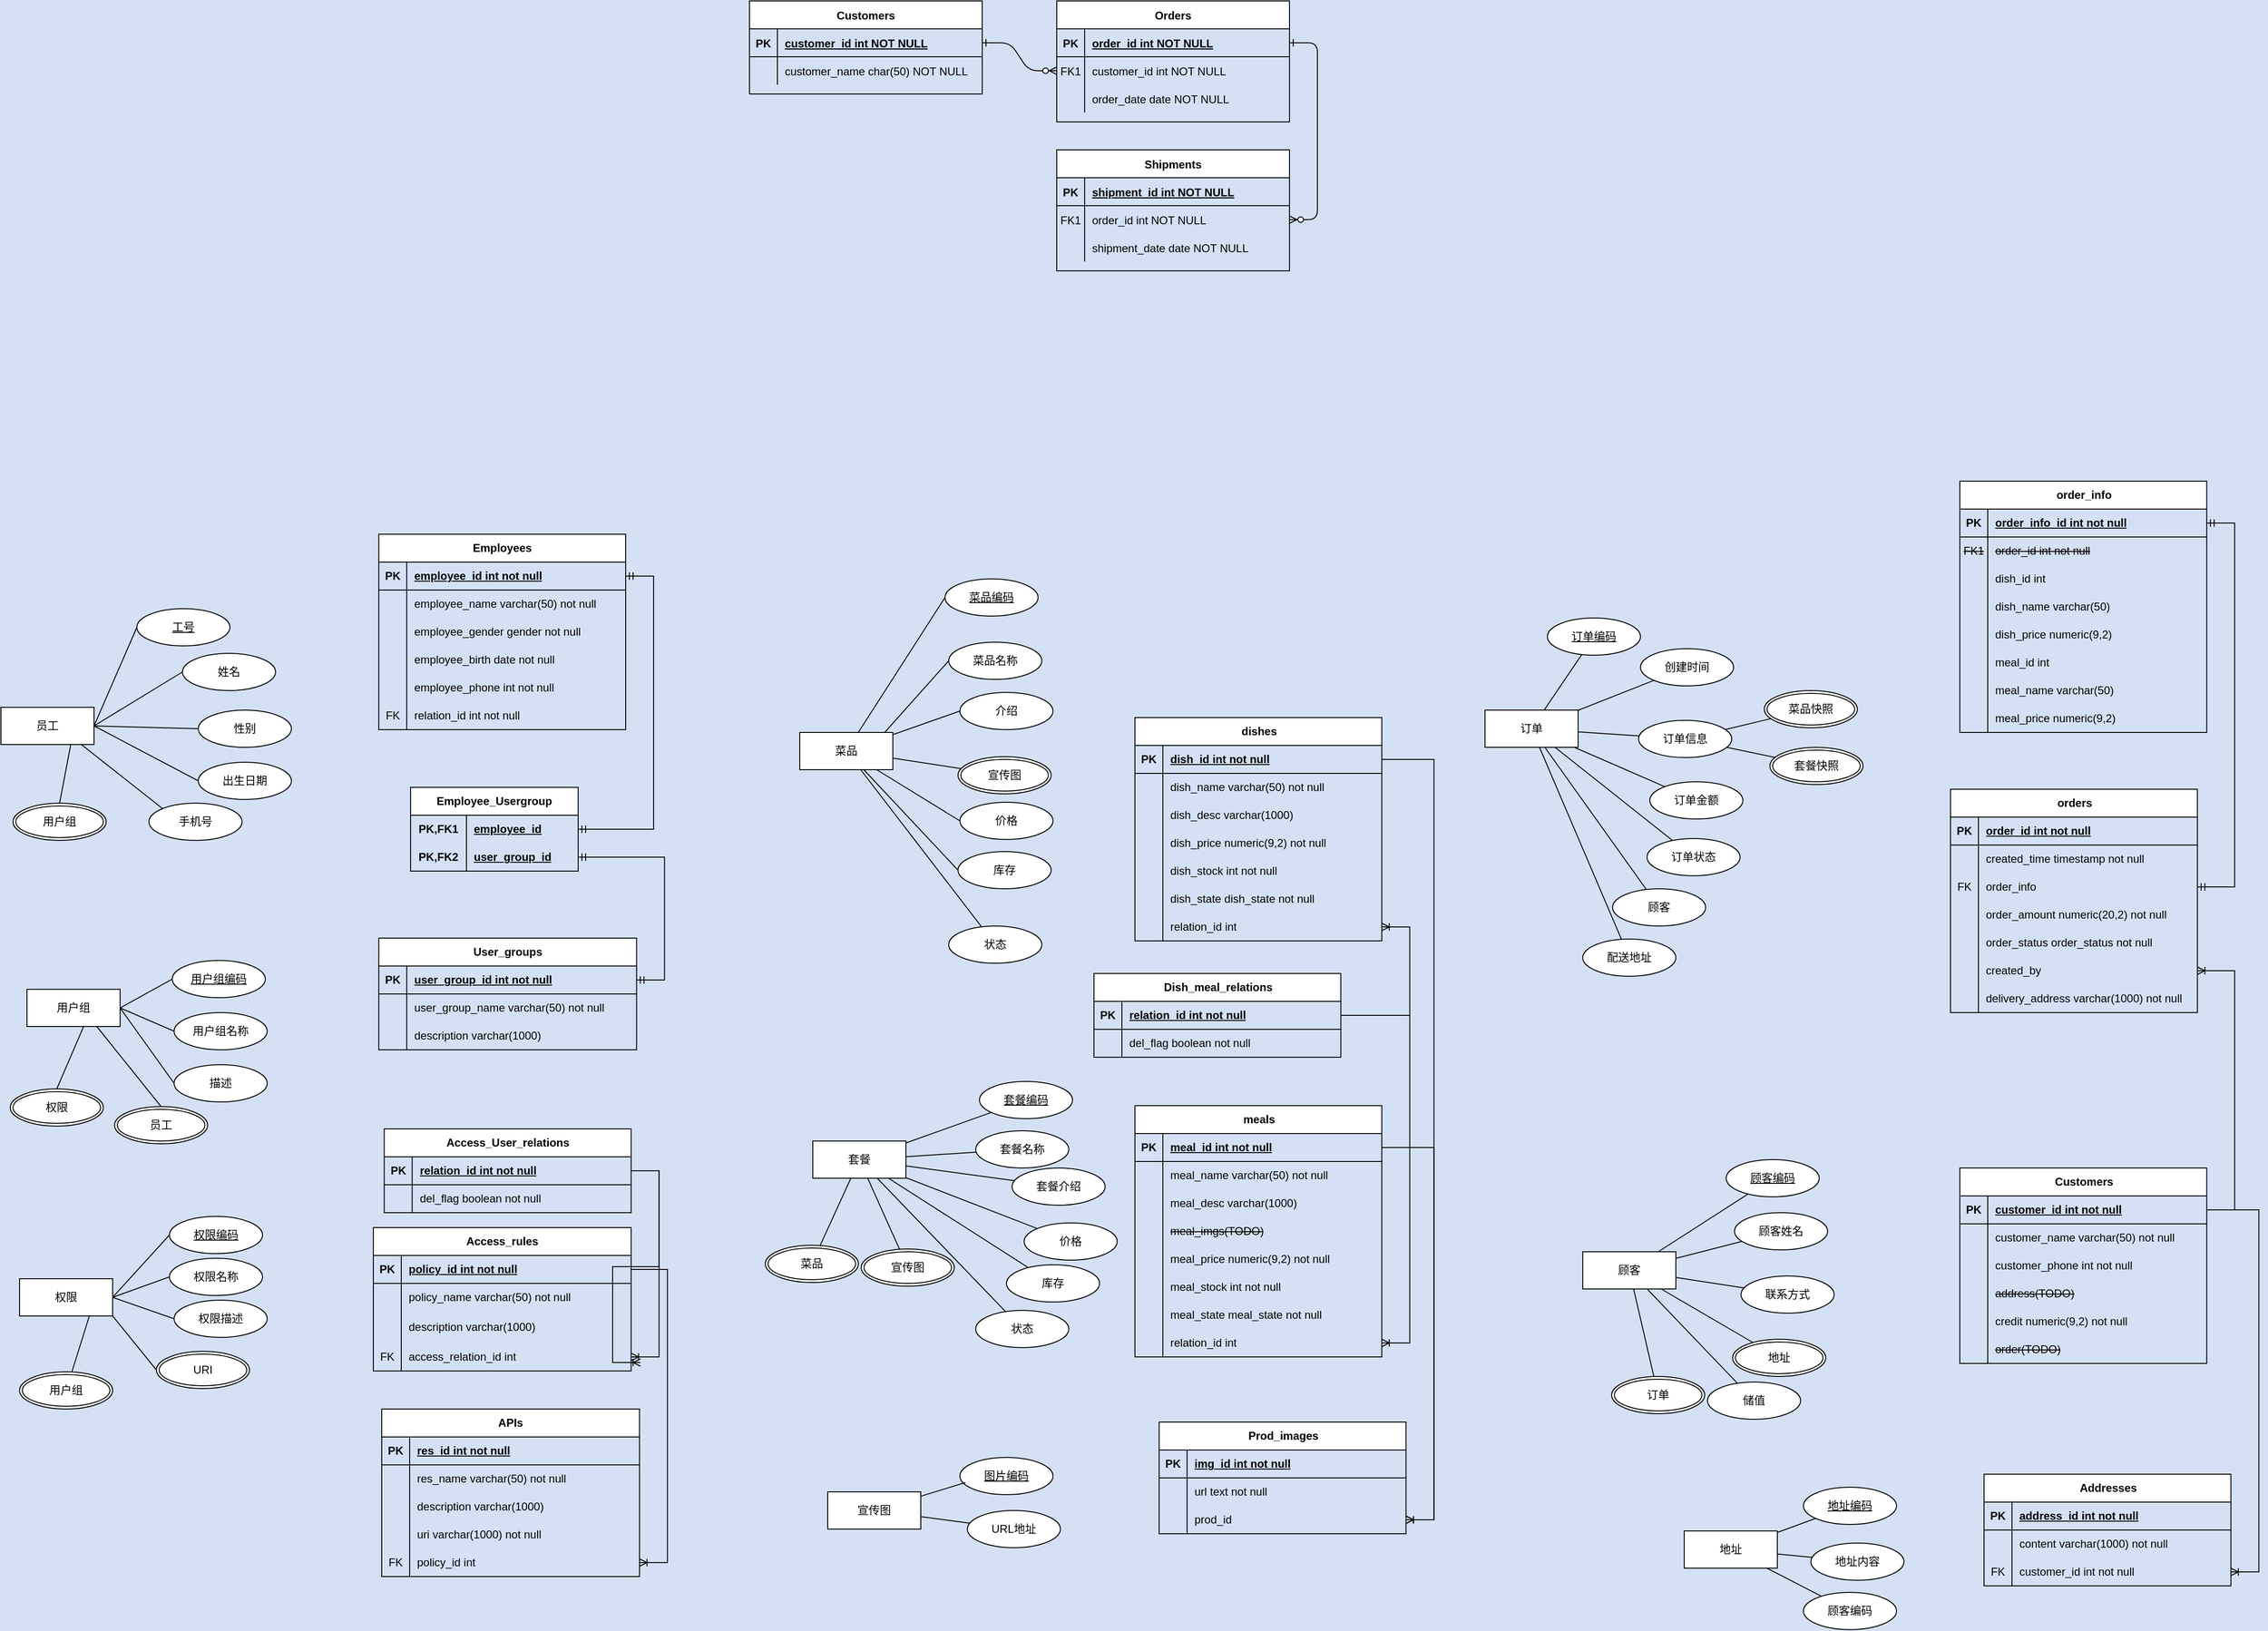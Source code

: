 <mxfile version="24.1.0" type="device">
  <diagram id="R2lEEEUBdFMjLlhIrx00" name="Page-1">
    <mxGraphModel dx="1505" dy="2185" grid="0" gridSize="10" guides="1" tooltips="1" connect="1" arrows="1" fold="1" page="0" pageScale="1" pageWidth="1200" pageHeight="1920" background="#D4E1F5" math="0" shadow="0" extFonts="Permanent Marker^https://fonts.googleapis.com/css?family=Permanent+Marker">
      <root>
        <mxCell id="0" />
        <mxCell id="1" parent="0" />
        <mxCell id="C-vyLk0tnHw3VtMMgP7b-1" value="" style="edgeStyle=entityRelationEdgeStyle;endArrow=ERzeroToMany;startArrow=ERone;endFill=1;startFill=0;" parent="1" source="C-vyLk0tnHw3VtMMgP7b-24" target="C-vyLk0tnHw3VtMMgP7b-6" edge="1">
          <mxGeometry width="100" height="100" relative="1" as="geometry">
            <mxPoint x="666" y="-301" as="sourcePoint" />
            <mxPoint x="766" y="-401" as="targetPoint" />
          </mxGeometry>
        </mxCell>
        <mxCell id="C-vyLk0tnHw3VtMMgP7b-12" value="" style="edgeStyle=entityRelationEdgeStyle;endArrow=ERzeroToMany;startArrow=ERone;endFill=1;startFill=0;" parent="1" source="C-vyLk0tnHw3VtMMgP7b-3" target="C-vyLk0tnHw3VtMMgP7b-17" edge="1">
          <mxGeometry width="100" height="100" relative="1" as="geometry">
            <mxPoint x="726" y="-841" as="sourcePoint" />
            <mxPoint x="786" y="-816" as="targetPoint" />
          </mxGeometry>
        </mxCell>
        <mxCell id="C-vyLk0tnHw3VtMMgP7b-2" value="Orders" style="shape=table;startSize=30;container=1;collapsible=1;childLayout=tableLayout;fixedRows=1;rowLines=0;fontStyle=1;align=center;resizeLast=1;" parent="1" vertex="1">
          <mxGeometry x="776" y="-901" width="250" height="130" as="geometry">
            <mxRectangle x="450" y="120" width="72" height="30" as="alternateBounds" />
          </mxGeometry>
        </mxCell>
        <mxCell id="C-vyLk0tnHw3VtMMgP7b-3" value="" style="shape=partialRectangle;collapsible=0;dropTarget=0;pointerEvents=0;fillColor=none;points=[[0,0.5],[1,0.5]];portConstraint=eastwest;top=0;left=0;right=0;bottom=1;" parent="C-vyLk0tnHw3VtMMgP7b-2" vertex="1">
          <mxGeometry y="30" width="250" height="30" as="geometry" />
        </mxCell>
        <mxCell id="C-vyLk0tnHw3VtMMgP7b-4" value="PK" style="shape=partialRectangle;overflow=hidden;connectable=0;fillColor=none;top=0;left=0;bottom=0;right=0;fontStyle=1;" parent="C-vyLk0tnHw3VtMMgP7b-3" vertex="1">
          <mxGeometry width="30" height="30" as="geometry">
            <mxRectangle width="30" height="30" as="alternateBounds" />
          </mxGeometry>
        </mxCell>
        <mxCell id="C-vyLk0tnHw3VtMMgP7b-5" value="order_id int NOT NULL " style="shape=partialRectangle;overflow=hidden;connectable=0;fillColor=none;top=0;left=0;bottom=0;right=0;align=left;spacingLeft=6;fontStyle=5;" parent="C-vyLk0tnHw3VtMMgP7b-3" vertex="1">
          <mxGeometry x="30" width="220" height="30" as="geometry">
            <mxRectangle width="220" height="30" as="alternateBounds" />
          </mxGeometry>
        </mxCell>
        <mxCell id="C-vyLk0tnHw3VtMMgP7b-6" value="" style="shape=partialRectangle;collapsible=0;dropTarget=0;pointerEvents=0;fillColor=none;points=[[0,0.5],[1,0.5]];portConstraint=eastwest;top=0;left=0;right=0;bottom=0;" parent="C-vyLk0tnHw3VtMMgP7b-2" vertex="1">
          <mxGeometry y="60" width="250" height="30" as="geometry" />
        </mxCell>
        <mxCell id="C-vyLk0tnHw3VtMMgP7b-7" value="FK1" style="shape=partialRectangle;overflow=hidden;connectable=0;fillColor=none;top=0;left=0;bottom=0;right=0;" parent="C-vyLk0tnHw3VtMMgP7b-6" vertex="1">
          <mxGeometry width="30" height="30" as="geometry">
            <mxRectangle width="30" height="30" as="alternateBounds" />
          </mxGeometry>
        </mxCell>
        <mxCell id="C-vyLk0tnHw3VtMMgP7b-8" value="customer_id int NOT NULL" style="shape=partialRectangle;overflow=hidden;connectable=0;fillColor=none;top=0;left=0;bottom=0;right=0;align=left;spacingLeft=6;" parent="C-vyLk0tnHw3VtMMgP7b-6" vertex="1">
          <mxGeometry x="30" width="220" height="30" as="geometry">
            <mxRectangle width="220" height="30" as="alternateBounds" />
          </mxGeometry>
        </mxCell>
        <mxCell id="C-vyLk0tnHw3VtMMgP7b-9" value="" style="shape=partialRectangle;collapsible=0;dropTarget=0;pointerEvents=0;fillColor=none;points=[[0,0.5],[1,0.5]];portConstraint=eastwest;top=0;left=0;right=0;bottom=0;" parent="C-vyLk0tnHw3VtMMgP7b-2" vertex="1">
          <mxGeometry y="90" width="250" height="30" as="geometry" />
        </mxCell>
        <mxCell id="C-vyLk0tnHw3VtMMgP7b-10" value="" style="shape=partialRectangle;overflow=hidden;connectable=0;fillColor=none;top=0;left=0;bottom=0;right=0;" parent="C-vyLk0tnHw3VtMMgP7b-9" vertex="1">
          <mxGeometry width="30" height="30" as="geometry">
            <mxRectangle width="30" height="30" as="alternateBounds" />
          </mxGeometry>
        </mxCell>
        <mxCell id="C-vyLk0tnHw3VtMMgP7b-11" value="order_date date NOT NULL" style="shape=partialRectangle;overflow=hidden;connectable=0;fillColor=none;top=0;left=0;bottom=0;right=0;align=left;spacingLeft=6;" parent="C-vyLk0tnHw3VtMMgP7b-9" vertex="1">
          <mxGeometry x="30" width="220" height="30" as="geometry">
            <mxRectangle width="220" height="30" as="alternateBounds" />
          </mxGeometry>
        </mxCell>
        <mxCell id="C-vyLk0tnHw3VtMMgP7b-13" value="Shipments" style="shape=table;startSize=30;container=1;collapsible=1;childLayout=tableLayout;fixedRows=1;rowLines=0;fontStyle=1;align=center;resizeLast=1;" parent="1" vertex="1">
          <mxGeometry x="776" y="-741" width="250" height="130" as="geometry" />
        </mxCell>
        <mxCell id="C-vyLk0tnHw3VtMMgP7b-14" value="" style="shape=partialRectangle;collapsible=0;dropTarget=0;pointerEvents=0;fillColor=none;points=[[0,0.5],[1,0.5]];portConstraint=eastwest;top=0;left=0;right=0;bottom=1;" parent="C-vyLk0tnHw3VtMMgP7b-13" vertex="1">
          <mxGeometry y="30" width="250" height="30" as="geometry" />
        </mxCell>
        <mxCell id="C-vyLk0tnHw3VtMMgP7b-15" value="PK" style="shape=partialRectangle;overflow=hidden;connectable=0;fillColor=none;top=0;left=0;bottom=0;right=0;fontStyle=1;" parent="C-vyLk0tnHw3VtMMgP7b-14" vertex="1">
          <mxGeometry width="30" height="30" as="geometry">
            <mxRectangle width="30" height="30" as="alternateBounds" />
          </mxGeometry>
        </mxCell>
        <mxCell id="C-vyLk0tnHw3VtMMgP7b-16" value="shipment_id int NOT NULL " style="shape=partialRectangle;overflow=hidden;connectable=0;fillColor=none;top=0;left=0;bottom=0;right=0;align=left;spacingLeft=6;fontStyle=5;" parent="C-vyLk0tnHw3VtMMgP7b-14" vertex="1">
          <mxGeometry x="30" width="220" height="30" as="geometry">
            <mxRectangle width="220" height="30" as="alternateBounds" />
          </mxGeometry>
        </mxCell>
        <mxCell id="C-vyLk0tnHw3VtMMgP7b-17" value="" style="shape=partialRectangle;collapsible=0;dropTarget=0;pointerEvents=0;fillColor=none;points=[[0,0.5],[1,0.5]];portConstraint=eastwest;top=0;left=0;right=0;bottom=0;" parent="C-vyLk0tnHw3VtMMgP7b-13" vertex="1">
          <mxGeometry y="60" width="250" height="30" as="geometry" />
        </mxCell>
        <mxCell id="C-vyLk0tnHw3VtMMgP7b-18" value="FK1" style="shape=partialRectangle;overflow=hidden;connectable=0;fillColor=none;top=0;left=0;bottom=0;right=0;" parent="C-vyLk0tnHw3VtMMgP7b-17" vertex="1">
          <mxGeometry width="30" height="30" as="geometry">
            <mxRectangle width="30" height="30" as="alternateBounds" />
          </mxGeometry>
        </mxCell>
        <mxCell id="C-vyLk0tnHw3VtMMgP7b-19" value="order_id int NOT NULL" style="shape=partialRectangle;overflow=hidden;connectable=0;fillColor=none;top=0;left=0;bottom=0;right=0;align=left;spacingLeft=6;" parent="C-vyLk0tnHw3VtMMgP7b-17" vertex="1">
          <mxGeometry x="30" width="220" height="30" as="geometry">
            <mxRectangle width="220" height="30" as="alternateBounds" />
          </mxGeometry>
        </mxCell>
        <mxCell id="C-vyLk0tnHw3VtMMgP7b-20" value="" style="shape=partialRectangle;collapsible=0;dropTarget=0;pointerEvents=0;fillColor=none;points=[[0,0.5],[1,0.5]];portConstraint=eastwest;top=0;left=0;right=0;bottom=0;" parent="C-vyLk0tnHw3VtMMgP7b-13" vertex="1">
          <mxGeometry y="90" width="250" height="30" as="geometry" />
        </mxCell>
        <mxCell id="C-vyLk0tnHw3VtMMgP7b-21" value="" style="shape=partialRectangle;overflow=hidden;connectable=0;fillColor=none;top=0;left=0;bottom=0;right=0;" parent="C-vyLk0tnHw3VtMMgP7b-20" vertex="1">
          <mxGeometry width="30" height="30" as="geometry">
            <mxRectangle width="30" height="30" as="alternateBounds" />
          </mxGeometry>
        </mxCell>
        <mxCell id="C-vyLk0tnHw3VtMMgP7b-22" value="shipment_date date NOT NULL" style="shape=partialRectangle;overflow=hidden;connectable=0;fillColor=none;top=0;left=0;bottom=0;right=0;align=left;spacingLeft=6;" parent="C-vyLk0tnHw3VtMMgP7b-20" vertex="1">
          <mxGeometry x="30" width="220" height="30" as="geometry">
            <mxRectangle width="220" height="30" as="alternateBounds" />
          </mxGeometry>
        </mxCell>
        <mxCell id="C-vyLk0tnHw3VtMMgP7b-23" value="Customers" style="shape=table;startSize=30;container=1;collapsible=1;childLayout=tableLayout;fixedRows=1;rowLines=0;fontStyle=1;align=center;resizeLast=1;" parent="1" vertex="1">
          <mxGeometry x="446" y="-901" width="250" height="100" as="geometry" />
        </mxCell>
        <mxCell id="C-vyLk0tnHw3VtMMgP7b-24" value="" style="shape=partialRectangle;collapsible=0;dropTarget=0;pointerEvents=0;fillColor=none;points=[[0,0.5],[1,0.5]];portConstraint=eastwest;top=0;left=0;right=0;bottom=1;" parent="C-vyLk0tnHw3VtMMgP7b-23" vertex="1">
          <mxGeometry y="30" width="250" height="30" as="geometry" />
        </mxCell>
        <mxCell id="C-vyLk0tnHw3VtMMgP7b-25" value="PK" style="shape=partialRectangle;overflow=hidden;connectable=0;fillColor=none;top=0;left=0;bottom=0;right=0;fontStyle=1;" parent="C-vyLk0tnHw3VtMMgP7b-24" vertex="1">
          <mxGeometry width="30" height="30" as="geometry">
            <mxRectangle width="30" height="30" as="alternateBounds" />
          </mxGeometry>
        </mxCell>
        <mxCell id="C-vyLk0tnHw3VtMMgP7b-26" value="customer_id int NOT NULL " style="shape=partialRectangle;overflow=hidden;connectable=0;fillColor=none;top=0;left=0;bottom=0;right=0;align=left;spacingLeft=6;fontStyle=5;" parent="C-vyLk0tnHw3VtMMgP7b-24" vertex="1">
          <mxGeometry x="30" width="220" height="30" as="geometry">
            <mxRectangle width="220" height="30" as="alternateBounds" />
          </mxGeometry>
        </mxCell>
        <mxCell id="C-vyLk0tnHw3VtMMgP7b-27" value="" style="shape=partialRectangle;collapsible=0;dropTarget=0;pointerEvents=0;fillColor=none;points=[[0,0.5],[1,0.5]];portConstraint=eastwest;top=0;left=0;right=0;bottom=0;" parent="C-vyLk0tnHw3VtMMgP7b-23" vertex="1">
          <mxGeometry y="60" width="250" height="30" as="geometry" />
        </mxCell>
        <mxCell id="C-vyLk0tnHw3VtMMgP7b-28" value="" style="shape=partialRectangle;overflow=hidden;connectable=0;fillColor=none;top=0;left=0;bottom=0;right=0;" parent="C-vyLk0tnHw3VtMMgP7b-27" vertex="1">
          <mxGeometry width="30" height="30" as="geometry">
            <mxRectangle width="30" height="30" as="alternateBounds" />
          </mxGeometry>
        </mxCell>
        <mxCell id="C-vyLk0tnHw3VtMMgP7b-29" value="customer_name char(50) NOT NULL" style="shape=partialRectangle;overflow=hidden;connectable=0;fillColor=none;top=0;left=0;bottom=0;right=0;align=left;spacingLeft=6;" parent="C-vyLk0tnHw3VtMMgP7b-27" vertex="1">
          <mxGeometry x="30" width="220" height="30" as="geometry">
            <mxRectangle width="220" height="30" as="alternateBounds" />
          </mxGeometry>
        </mxCell>
        <mxCell id="8S3ujK_1vbUC5O8o7e3G-15" value="员工" style="whiteSpace=wrap;html=1;align=center;" parent="1" vertex="1">
          <mxGeometry x="-358" y="-142" width="100" height="40" as="geometry" />
        </mxCell>
        <mxCell id="8S3ujK_1vbUC5O8o7e3G-16" value="姓名" style="ellipse;whiteSpace=wrap;html=1;align=center;" parent="1" vertex="1">
          <mxGeometry x="-163" y="-200" width="100" height="40" as="geometry" />
        </mxCell>
        <mxCell id="8S3ujK_1vbUC5O8o7e3G-17" value="性别" style="ellipse;whiteSpace=wrap;html=1;align=center;" parent="1" vertex="1">
          <mxGeometry x="-146" y="-139" width="100" height="40" as="geometry" />
        </mxCell>
        <mxCell id="8S3ujK_1vbUC5O8o7e3G-18" value="出生日期" style="ellipse;whiteSpace=wrap;html=1;align=center;" parent="1" vertex="1">
          <mxGeometry x="-146" y="-83" width="100" height="40" as="geometry" />
        </mxCell>
        <mxCell id="8S3ujK_1vbUC5O8o7e3G-19" value="用户组" style="ellipse;shape=doubleEllipse;margin=3;whiteSpace=wrap;html=1;align=center;" parent="1" vertex="1">
          <mxGeometry x="-345" y="-39" width="100" height="40" as="geometry" />
        </mxCell>
        <mxCell id="8S3ujK_1vbUC5O8o7e3G-20" value="工号" style="ellipse;whiteSpace=wrap;html=1;align=center;fontStyle=4" parent="1" vertex="1">
          <mxGeometry x="-212" y="-248" width="100" height="40" as="geometry" />
        </mxCell>
        <mxCell id="8S3ujK_1vbUC5O8o7e3G-21" value="" style="endArrow=none;html=1;rounded=0;exitX=1;exitY=0.5;exitDx=0;exitDy=0;entryX=0;entryY=0.5;entryDx=0;entryDy=0;" parent="1" source="8S3ujK_1vbUC5O8o7e3G-15" target="8S3ujK_1vbUC5O8o7e3G-20" edge="1">
          <mxGeometry relative="1" as="geometry">
            <mxPoint x="-304" y="-129" as="sourcePoint" />
            <mxPoint x="-144" y="-129" as="targetPoint" />
          </mxGeometry>
        </mxCell>
        <mxCell id="8S3ujK_1vbUC5O8o7e3G-23" value="" style="endArrow=none;html=1;rounded=0;exitX=1;exitY=0.5;exitDx=0;exitDy=0;entryX=0;entryY=0.5;entryDx=0;entryDy=0;" parent="1" source="8S3ujK_1vbUC5O8o7e3G-15" target="8S3ujK_1vbUC5O8o7e3G-16" edge="1">
          <mxGeometry relative="1" as="geometry">
            <mxPoint x="-215" y="-68" as="sourcePoint" />
            <mxPoint x="-157" y="-179" as="targetPoint" />
          </mxGeometry>
        </mxCell>
        <mxCell id="8S3ujK_1vbUC5O8o7e3G-24" value="" style="endArrow=none;html=1;rounded=0;exitX=1;exitY=0.5;exitDx=0;exitDy=0;entryX=0;entryY=0.5;entryDx=0;entryDy=0;" parent="1" source="8S3ujK_1vbUC5O8o7e3G-15" target="8S3ujK_1vbUC5O8o7e3G-17" edge="1">
          <mxGeometry relative="1" as="geometry">
            <mxPoint x="-205" y="-58" as="sourcePoint" />
            <mxPoint x="-147" y="-169" as="targetPoint" />
          </mxGeometry>
        </mxCell>
        <mxCell id="8S3ujK_1vbUC5O8o7e3G-25" value="" style="endArrow=none;html=1;rounded=0;exitX=1;exitY=0.5;exitDx=0;exitDy=0;entryX=0;entryY=0.5;entryDx=0;entryDy=0;" parent="1" source="8S3ujK_1vbUC5O8o7e3G-15" target="8S3ujK_1vbUC5O8o7e3G-18" edge="1">
          <mxGeometry relative="1" as="geometry">
            <mxPoint x="-195" y="-48" as="sourcePoint" />
            <mxPoint x="-137" y="-159" as="targetPoint" />
          </mxGeometry>
        </mxCell>
        <mxCell id="8S3ujK_1vbUC5O8o7e3G-26" value="" style="endArrow=none;html=1;rounded=0;exitX=0.867;exitY=1.007;exitDx=0;exitDy=0;exitPerimeter=0;entryX=0;entryY=0;entryDx=0;entryDy=0;" parent="1" source="8S3ujK_1vbUC5O8o7e3G-15" target="8S3ujK_1vbUC5O8o7e3G-58" edge="1">
          <mxGeometry relative="1" as="geometry">
            <mxPoint x="-175" y="-59" as="sourcePoint" />
            <mxPoint x="-191.671" y="-35.024" as="targetPoint" />
          </mxGeometry>
        </mxCell>
        <mxCell id="8S3ujK_1vbUC5O8o7e3G-27" value="" style="endArrow=none;html=1;rounded=0;entryX=0.5;entryY=0;entryDx=0;entryDy=0;exitX=0.75;exitY=1;exitDx=0;exitDy=0;" parent="1" source="8S3ujK_1vbUC5O8o7e3G-15" target="8S3ujK_1vbUC5O8o7e3G-19" edge="1">
          <mxGeometry relative="1" as="geometry">
            <mxPoint x="-175" y="15" as="sourcePoint" />
            <mxPoint x="-117" y="-139" as="targetPoint" />
          </mxGeometry>
        </mxCell>
        <mxCell id="8S3ujK_1vbUC5O8o7e3G-33" value="用户组" style="whiteSpace=wrap;html=1;align=center;" parent="1" vertex="1">
          <mxGeometry x="-330" y="161" width="100" height="40" as="geometry" />
        </mxCell>
        <mxCell id="8S3ujK_1vbUC5O8o7e3G-35" value="用户组编码" style="ellipse;whiteSpace=wrap;html=1;align=center;fontStyle=4" parent="1" vertex="1">
          <mxGeometry x="-174" y="130" width="100" height="40" as="geometry" />
        </mxCell>
        <mxCell id="8S3ujK_1vbUC5O8o7e3G-36" value="用户组名称" style="ellipse;whiteSpace=wrap;html=1;align=center;" parent="1" vertex="1">
          <mxGeometry x="-172" y="186" width="100" height="40" as="geometry" />
        </mxCell>
        <mxCell id="8S3ujK_1vbUC5O8o7e3G-37" value="描述" style="ellipse;whiteSpace=wrap;html=1;align=center;" parent="1" vertex="1">
          <mxGeometry x="-172" y="242" width="100" height="40" as="geometry" />
        </mxCell>
        <mxCell id="8S3ujK_1vbUC5O8o7e3G-38" value="员工" style="ellipse;shape=doubleEllipse;margin=3;whiteSpace=wrap;html=1;align=center;" parent="1" vertex="1">
          <mxGeometry x="-236" y="287" width="100" height="40" as="geometry" />
        </mxCell>
        <mxCell id="8S3ujK_1vbUC5O8o7e3G-39" value="" style="endArrow=none;html=1;rounded=0;entryX=0;entryY=0.5;entryDx=0;entryDy=0;exitX=1;exitY=0.5;exitDx=0;exitDy=0;" parent="1" source="8S3ujK_1vbUC5O8o7e3G-33" target="8S3ujK_1vbUC5O8o7e3G-35" edge="1">
          <mxGeometry relative="1" as="geometry">
            <mxPoint x="-230" y="-14" as="sourcePoint" />
            <mxPoint x="-242" y="49" as="targetPoint" />
          </mxGeometry>
        </mxCell>
        <mxCell id="8S3ujK_1vbUC5O8o7e3G-40" value="" style="endArrow=none;html=1;rounded=0;entryX=0;entryY=0.5;entryDx=0;entryDy=0;exitX=1;exitY=0.5;exitDx=0;exitDy=0;" parent="1" source="8S3ujK_1vbUC5O8o7e3G-33" target="8S3ujK_1vbUC5O8o7e3G-36" edge="1">
          <mxGeometry relative="1" as="geometry">
            <mxPoint x="-220" y="191" as="sourcePoint" />
            <mxPoint x="-164" y="160" as="targetPoint" />
          </mxGeometry>
        </mxCell>
        <mxCell id="8S3ujK_1vbUC5O8o7e3G-41" value="" style="endArrow=none;html=1;rounded=0;entryX=0;entryY=0.5;entryDx=0;entryDy=0;exitX=1;exitY=0.5;exitDx=0;exitDy=0;" parent="1" source="8S3ujK_1vbUC5O8o7e3G-33" target="8S3ujK_1vbUC5O8o7e3G-37" edge="1">
          <mxGeometry relative="1" as="geometry">
            <mxPoint x="-210" y="201" as="sourcePoint" />
            <mxPoint x="-154" y="170" as="targetPoint" />
          </mxGeometry>
        </mxCell>
        <mxCell id="8S3ujK_1vbUC5O8o7e3G-42" value="" style="endArrow=none;html=1;rounded=0;entryX=0.5;entryY=0;entryDx=0;entryDy=0;exitX=0.75;exitY=1;exitDx=0;exitDy=0;" parent="1" source="8S3ujK_1vbUC5O8o7e3G-33" target="8S3ujK_1vbUC5O8o7e3G-38" edge="1">
          <mxGeometry relative="1" as="geometry">
            <mxPoint x="-200" y="211" as="sourcePoint" />
            <mxPoint x="-144" y="180" as="targetPoint" />
          </mxGeometry>
        </mxCell>
        <mxCell id="8S3ujK_1vbUC5O8o7e3G-43" value="权限" style="ellipse;shape=doubleEllipse;margin=3;whiteSpace=wrap;html=1;align=center;" parent="1" vertex="1">
          <mxGeometry x="-348" y="268" width="100" height="40" as="geometry" />
        </mxCell>
        <mxCell id="8S3ujK_1vbUC5O8o7e3G-44" value="" style="endArrow=none;html=1;rounded=0;entryX=0.5;entryY=0;entryDx=0;entryDy=0;exitX=0.606;exitY=1.011;exitDx=0;exitDy=0;exitPerimeter=0;" parent="1" source="8S3ujK_1vbUC5O8o7e3G-33" target="8S3ujK_1vbUC5O8o7e3G-43" edge="1">
          <mxGeometry relative="1" as="geometry">
            <mxPoint x="-245" y="211" as="sourcePoint" />
            <mxPoint x="-255" y="280" as="targetPoint" />
          </mxGeometry>
        </mxCell>
        <mxCell id="8S3ujK_1vbUC5O8o7e3G-58" value="手机号" style="ellipse;whiteSpace=wrap;html=1;align=center;" parent="1" vertex="1">
          <mxGeometry x="-199" y="-39" width="100" height="40" as="geometry" />
        </mxCell>
        <mxCell id="8S3ujK_1vbUC5O8o7e3G-59" value="权限" style="whiteSpace=wrap;html=1;align=center;" parent="1" vertex="1">
          <mxGeometry x="-338" y="472" width="100" height="40" as="geometry" />
        </mxCell>
        <mxCell id="8S3ujK_1vbUC5O8o7e3G-60" value="权限编码" style="ellipse;whiteSpace=wrap;html=1;align=center;fontStyle=4" parent="1" vertex="1">
          <mxGeometry x="-177" y="405" width="100" height="40" as="geometry" />
        </mxCell>
        <mxCell id="8S3ujK_1vbUC5O8o7e3G-61" value="权限名称" style="ellipse;whiteSpace=wrap;html=1;align=center;" parent="1" vertex="1">
          <mxGeometry x="-177" y="450" width="100" height="40" as="geometry" />
        </mxCell>
        <mxCell id="8S3ujK_1vbUC5O8o7e3G-62" value="权限描述" style="ellipse;whiteSpace=wrap;html=1;align=center;" parent="1" vertex="1">
          <mxGeometry x="-172" y="495" width="100" height="40" as="geometry" />
        </mxCell>
        <mxCell id="8S3ujK_1vbUC5O8o7e3G-63" value="URI" style="whiteSpace=wrap;html=1;align=center;shape=doubleEllipse;perimeter=ellipsePerimeter;margin=3;" parent="1" vertex="1">
          <mxGeometry x="-191" y="550" width="100" height="40" as="geometry" />
        </mxCell>
        <mxCell id="8S3ujK_1vbUC5O8o7e3G-64" value="" style="endArrow=none;html=1;rounded=0;entryX=0;entryY=0.5;entryDx=0;entryDy=0;exitX=1;exitY=0.5;exitDx=0;exitDy=0;" parent="1" source="8S3ujK_1vbUC5O8o7e3G-59" target="8S3ujK_1vbUC5O8o7e3G-60" edge="1">
          <mxGeometry relative="1" as="geometry">
            <mxPoint x="-228" y="244" as="sourcePoint" />
            <mxPoint x="-172" y="213" as="targetPoint" />
          </mxGeometry>
        </mxCell>
        <mxCell id="8S3ujK_1vbUC5O8o7e3G-65" value="" style="endArrow=none;html=1;rounded=0;entryX=0;entryY=0.5;entryDx=0;entryDy=0;exitX=1;exitY=0.5;exitDx=0;exitDy=0;" parent="1" source="8S3ujK_1vbUC5O8o7e3G-59" target="8S3ujK_1vbUC5O8o7e3G-61" edge="1">
          <mxGeometry relative="1" as="geometry">
            <mxPoint x="-218" y="254" as="sourcePoint" />
            <mxPoint x="-162" y="223" as="targetPoint" />
          </mxGeometry>
        </mxCell>
        <mxCell id="8S3ujK_1vbUC5O8o7e3G-66" value="" style="endArrow=none;html=1;rounded=0;entryX=0;entryY=0.5;entryDx=0;entryDy=0;exitX=1;exitY=0.5;exitDx=0;exitDy=0;" parent="1" source="8S3ujK_1vbUC5O8o7e3G-59" target="8S3ujK_1vbUC5O8o7e3G-62" edge="1">
          <mxGeometry relative="1" as="geometry">
            <mxPoint x="-208" y="264" as="sourcePoint" />
            <mxPoint x="-152" y="233" as="targetPoint" />
          </mxGeometry>
        </mxCell>
        <mxCell id="8S3ujK_1vbUC5O8o7e3G-67" value="" style="endArrow=none;html=1;rounded=0;entryX=0;entryY=0.5;entryDx=0;entryDy=0;exitX=1;exitY=1;exitDx=0;exitDy=0;" parent="1" source="8S3ujK_1vbUC5O8o7e3G-59" target="8S3ujK_1vbUC5O8o7e3G-63" edge="1">
          <mxGeometry relative="1" as="geometry">
            <mxPoint x="-237" y="492" as="sourcePoint" />
            <mxPoint x="-162" y="525" as="targetPoint" />
          </mxGeometry>
        </mxCell>
        <mxCell id="8S3ujK_1vbUC5O8o7e3G-68" value="用户组" style="ellipse;shape=doubleEllipse;margin=3;whiteSpace=wrap;html=1;align=center;" parent="1" vertex="1">
          <mxGeometry x="-338" y="572" width="100" height="40" as="geometry" />
        </mxCell>
        <mxCell id="8S3ujK_1vbUC5O8o7e3G-69" value="" style="endArrow=none;html=1;rounded=0;exitX=0.75;exitY=1;exitDx=0;exitDy=0;" parent="1" source="8S3ujK_1vbUC5O8o7e3G-59" target="8S3ujK_1vbUC5O8o7e3G-68" edge="1">
          <mxGeometry relative="1" as="geometry">
            <mxPoint x="-228" y="522" as="sourcePoint" />
            <mxPoint x="-181" y="580" as="targetPoint" />
          </mxGeometry>
        </mxCell>
        <mxCell id="8S3ujK_1vbUC5O8o7e3G-82" style="rounded=0;orthogonalLoop=1;jettySize=auto;html=1;exitX=0.894;exitY=0.05;exitDx=0;exitDy=0;entryX=0;entryY=0.5;entryDx=0;entryDy=0;shadow=0;strokeColor=default;align=center;verticalAlign=middle;fontFamily=Helvetica;fontSize=11;fontColor=default;labelBackgroundColor=default;endArrow=none;exitPerimeter=0;" parent="1" source="8S3ujK_1vbUC5O8o7e3G-70" target="8S3ujK_1vbUC5O8o7e3G-72" edge="1">
          <mxGeometry relative="1" as="geometry" />
        </mxCell>
        <mxCell id="8S3ujK_1vbUC5O8o7e3G-83" style="rounded=0;orthogonalLoop=1;jettySize=auto;html=1;entryX=0;entryY=0.5;entryDx=0;entryDy=0;strokeColor=default;align=center;verticalAlign=middle;fontFamily=Helvetica;fontSize=11;fontColor=default;labelBackgroundColor=default;endArrow=none;" parent="1" source="8S3ujK_1vbUC5O8o7e3G-70" target="8S3ujK_1vbUC5O8o7e3G-73" edge="1">
          <mxGeometry relative="1" as="geometry" />
        </mxCell>
        <mxCell id="8S3ujK_1vbUC5O8o7e3G-84" style="rounded=0;orthogonalLoop=1;jettySize=auto;html=1;strokeColor=default;align=center;verticalAlign=middle;fontFamily=Helvetica;fontSize=11;fontColor=default;labelBackgroundColor=default;endArrow=none;" parent="1" source="8S3ujK_1vbUC5O8o7e3G-70" target="8S3ujK_1vbUC5O8o7e3G-75" edge="1">
          <mxGeometry relative="1" as="geometry" />
        </mxCell>
        <mxCell id="8S3ujK_1vbUC5O8o7e3G-85" style="rounded=0;orthogonalLoop=1;jettySize=auto;html=1;entryX=0;entryY=0.5;entryDx=0;entryDy=0;strokeColor=default;align=center;verticalAlign=middle;fontFamily=Helvetica;fontSize=11;fontColor=default;labelBackgroundColor=default;endArrow=none;" parent="1" source="8S3ujK_1vbUC5O8o7e3G-70" target="8S3ujK_1vbUC5O8o7e3G-76" edge="1">
          <mxGeometry relative="1" as="geometry" />
        </mxCell>
        <mxCell id="8S3ujK_1vbUC5O8o7e3G-86" style="rounded=0;orthogonalLoop=1;jettySize=auto;html=1;entryX=0;entryY=0.5;entryDx=0;entryDy=0;strokeColor=default;align=center;verticalAlign=middle;fontFamily=Helvetica;fontSize=11;fontColor=default;labelBackgroundColor=default;endArrow=none;" parent="1" source="8S3ujK_1vbUC5O8o7e3G-70" target="8S3ujK_1vbUC5O8o7e3G-77" edge="1">
          <mxGeometry relative="1" as="geometry" />
        </mxCell>
        <mxCell id="8S3ujK_1vbUC5O8o7e3G-110" style="rounded=0;orthogonalLoop=1;jettySize=auto;html=1;strokeColor=default;align=center;verticalAlign=middle;fontFamily=Helvetica;fontSize=11;fontColor=default;labelBackgroundColor=default;endArrow=none;" parent="1" source="8S3ujK_1vbUC5O8o7e3G-70" target="8S3ujK_1vbUC5O8o7e3G-109" edge="1">
          <mxGeometry relative="1" as="geometry" />
        </mxCell>
        <mxCell id="8S3ujK_1vbUC5O8o7e3G-70" value="菜品" style="whiteSpace=wrap;html=1;align=center;" parent="1" vertex="1">
          <mxGeometry x="500" y="-115" width="100" height="40" as="geometry" />
        </mxCell>
        <mxCell id="8S3ujK_1vbUC5O8o7e3G-71" value="菜品编码" style="ellipse;whiteSpace=wrap;html=1;align=center;fontStyle=4" parent="1" vertex="1">
          <mxGeometry x="656" y="-280" width="100" height="40" as="geometry" />
        </mxCell>
        <mxCell id="8S3ujK_1vbUC5O8o7e3G-72" value="菜品名称" style="ellipse;whiteSpace=wrap;html=1;align=center;" parent="1" vertex="1">
          <mxGeometry x="660" y="-212" width="100" height="40" as="geometry" />
        </mxCell>
        <mxCell id="8S3ujK_1vbUC5O8o7e3G-73" value="介绍" style="ellipse;whiteSpace=wrap;html=1;align=center;" parent="1" vertex="1">
          <mxGeometry x="672" y="-158" width="100" height="40" as="geometry" />
        </mxCell>
        <mxCell id="8S3ujK_1vbUC5O8o7e3G-75" value="宣传图" style="ellipse;shape=doubleEllipse;margin=3;whiteSpace=wrap;html=1;align=center;" parent="1" vertex="1">
          <mxGeometry x="670" y="-89" width="100" height="40" as="geometry" />
        </mxCell>
        <mxCell id="8S3ujK_1vbUC5O8o7e3G-76" value="价格" style="ellipse;whiteSpace=wrap;html=1;align=center;" parent="1" vertex="1">
          <mxGeometry x="672" y="-40" width="100" height="40" as="geometry" />
        </mxCell>
        <mxCell id="8S3ujK_1vbUC5O8o7e3G-77" value="库存" style="ellipse;whiteSpace=wrap;html=1;align=center;" parent="1" vertex="1">
          <mxGeometry x="670" y="13" width="100" height="40" as="geometry" />
        </mxCell>
        <mxCell id="8S3ujK_1vbUC5O8o7e3G-78" value="" style="endArrow=none;html=1;rounded=0;entryX=0;entryY=0.5;entryDx=0;entryDy=0;" parent="1" source="8S3ujK_1vbUC5O8o7e3G-70" target="8S3ujK_1vbUC5O8o7e3G-71" edge="1">
          <mxGeometry relative="1" as="geometry">
            <mxPoint x="249" y="-148" as="sourcePoint" />
            <mxPoint x="305" y="-179" as="targetPoint" />
          </mxGeometry>
        </mxCell>
        <mxCell id="8S3ujK_1vbUC5O8o7e3G-97" value="菜品" style="ellipse;shape=doubleEllipse;margin=3;whiteSpace=wrap;html=1;align=center;" parent="1" vertex="1">
          <mxGeometry x="463" y="436" width="100" height="40" as="geometry" />
        </mxCell>
        <mxCell id="8S3ujK_1vbUC5O8o7e3G-107" style="rounded=0;orthogonalLoop=1;jettySize=auto;html=1;strokeColor=default;align=center;verticalAlign=middle;fontFamily=Helvetica;fontSize=11;fontColor=default;labelBackgroundColor=default;endArrow=none;" parent="1" source="8S3ujK_1vbUC5O8o7e3G-104" target="8S3ujK_1vbUC5O8o7e3G-105" edge="1">
          <mxGeometry relative="1" as="geometry" />
        </mxCell>
        <mxCell id="8S3ujK_1vbUC5O8o7e3G-108" style="rounded=0;orthogonalLoop=1;jettySize=auto;html=1;strokeColor=default;align=center;verticalAlign=middle;fontFamily=Helvetica;fontSize=11;fontColor=default;labelBackgroundColor=default;endArrow=none;" parent="1" source="8S3ujK_1vbUC5O8o7e3G-104" target="8S3ujK_1vbUC5O8o7e3G-106" edge="1">
          <mxGeometry relative="1" as="geometry" />
        </mxCell>
        <mxCell id="8S3ujK_1vbUC5O8o7e3G-143" style="rounded=0;orthogonalLoop=1;jettySize=auto;html=1;strokeColor=default;align=center;verticalAlign=middle;fontFamily=Helvetica;fontSize=11;fontColor=default;labelBackgroundColor=default;endArrow=none;" parent="1" source="8S3ujK_1vbUC5O8o7e3G-104" target="8S3ujK_1vbUC5O8o7e3G-142" edge="1">
          <mxGeometry relative="1" as="geometry" />
        </mxCell>
        <mxCell id="8S3ujK_1vbUC5O8o7e3G-145" style="rounded=0;orthogonalLoop=1;jettySize=auto;html=1;strokeColor=default;align=center;verticalAlign=middle;fontFamily=Helvetica;fontSize=11;fontColor=default;labelBackgroundColor=default;endArrow=none;" parent="1" source="8S3ujK_1vbUC5O8o7e3G-104" target="8S3ujK_1vbUC5O8o7e3G-144" edge="1">
          <mxGeometry relative="1" as="geometry" />
        </mxCell>
        <mxCell id="8S3ujK_1vbUC5O8o7e3G-149" style="rounded=0;orthogonalLoop=1;jettySize=auto;html=1;strokeColor=default;align=center;verticalAlign=middle;fontFamily=Helvetica;fontSize=11;fontColor=default;labelBackgroundColor=default;endArrow=none;" parent="1" source="8S3ujK_1vbUC5O8o7e3G-104" target="8S3ujK_1vbUC5O8o7e3G-147" edge="1">
          <mxGeometry relative="1" as="geometry" />
        </mxCell>
        <mxCell id="8S3ujK_1vbUC5O8o7e3G-104" value="订单" style="whiteSpace=wrap;html=1;align=center;" parent="1" vertex="1">
          <mxGeometry x="1236" y="-139" width="100" height="40" as="geometry" />
        </mxCell>
        <mxCell id="8S3ujK_1vbUC5O8o7e3G-105" value="订单编码" style="ellipse;whiteSpace=wrap;html=1;align=center;fontStyle=4" parent="1" vertex="1">
          <mxGeometry x="1303" y="-238" width="100" height="40" as="geometry" />
        </mxCell>
        <mxCell id="8S3ujK_1vbUC5O8o7e3G-106" value="创建时间" style="ellipse;whiteSpace=wrap;html=1;align=center;" parent="1" vertex="1">
          <mxGeometry x="1403" y="-205" width="100" height="40" as="geometry" />
        </mxCell>
        <mxCell id="8S3ujK_1vbUC5O8o7e3G-109" value="状态" style="ellipse;whiteSpace=wrap;html=1;align=center;" parent="1" vertex="1">
          <mxGeometry x="660" y="93" width="100" height="40" as="geometry" />
        </mxCell>
        <mxCell id="8S3ujK_1vbUC5O8o7e3G-135" style="rounded=0;orthogonalLoop=1;jettySize=auto;html=1;strokeColor=default;align=center;verticalAlign=middle;fontFamily=Helvetica;fontSize=11;fontColor=default;labelBackgroundColor=default;endArrow=none;" parent="1" edge="1">
          <mxGeometry relative="1" as="geometry">
            <mxPoint x="1542.401" y="-125.313" as="sourcePoint" />
          </mxGeometry>
        </mxCell>
        <mxCell id="8S3ujK_1vbUC5O8o7e3G-136" style="rounded=0;orthogonalLoop=1;jettySize=auto;html=1;strokeColor=default;align=center;verticalAlign=middle;fontFamily=Helvetica;fontSize=11;fontColor=default;labelBackgroundColor=default;endArrow=none;" parent="1" edge="1">
          <mxGeometry relative="1" as="geometry">
            <mxPoint x="1546.14" y="-102.889" as="sourcePoint" />
          </mxGeometry>
        </mxCell>
        <mxCell id="8S3ujK_1vbUC5O8o7e3G-347" style="rounded=0;orthogonalLoop=1;jettySize=auto;html=1;strokeColor=default;align=center;verticalAlign=middle;fontFamily=Helvetica;fontSize=11;fontColor=default;labelBackgroundColor=default;endArrow=none;" parent="1" source="8S3ujK_1vbUC5O8o7e3G-142" target="8S3ujK_1vbUC5O8o7e3G-346" edge="1">
          <mxGeometry relative="1" as="geometry" />
        </mxCell>
        <mxCell id="8S3ujK_1vbUC5O8o7e3G-349" style="rounded=0;orthogonalLoop=1;jettySize=auto;html=1;strokeColor=default;align=center;verticalAlign=middle;fontFamily=Helvetica;fontSize=11;fontColor=default;labelBackgroundColor=default;endArrow=none;" parent="1" source="8S3ujK_1vbUC5O8o7e3G-142" target="8S3ujK_1vbUC5O8o7e3G-348" edge="1">
          <mxGeometry relative="1" as="geometry" />
        </mxCell>
        <mxCell id="8S3ujK_1vbUC5O8o7e3G-142" value="订单信息" style="ellipse;whiteSpace=wrap;html=1;align=center;" parent="1" vertex="1">
          <mxGeometry x="1401" y="-128" width="100" height="40" as="geometry" />
        </mxCell>
        <mxCell id="8S3ujK_1vbUC5O8o7e3G-144" value="订单金额" style="ellipse;whiteSpace=wrap;html=1;align=center;" parent="1" vertex="1">
          <mxGeometry x="1413" y="-62" width="100" height="40" as="geometry" />
        </mxCell>
        <mxCell id="8S3ujK_1vbUC5O8o7e3G-146" value="订单状态" style="ellipse;whiteSpace=wrap;html=1;align=center;" parent="1" vertex="1">
          <mxGeometry x="1410" y="-1" width="100" height="40" as="geometry" />
        </mxCell>
        <mxCell id="8S3ujK_1vbUC5O8o7e3G-147" value="顾客" style="ellipse;whiteSpace=wrap;html=1;align=center;" parent="1" vertex="1">
          <mxGeometry x="1373" y="53" width="100" height="40" as="geometry" />
        </mxCell>
        <mxCell id="8S3ujK_1vbUC5O8o7e3G-148" value="配送地址" style="ellipse;whiteSpace=wrap;html=1;align=center;" parent="1" vertex="1">
          <mxGeometry x="1341" y="107" width="100" height="40" as="geometry" />
        </mxCell>
        <mxCell id="8S3ujK_1vbUC5O8o7e3G-150" style="rounded=0;orthogonalLoop=1;jettySize=auto;html=1;strokeColor=default;align=center;verticalAlign=middle;fontFamily=Helvetica;fontSize=11;fontColor=default;labelBackgroundColor=default;endArrow=none;" parent="1" source="8S3ujK_1vbUC5O8o7e3G-104" target="8S3ujK_1vbUC5O8o7e3G-148" edge="1">
          <mxGeometry relative="1" as="geometry">
            <mxPoint x="1383" y="142" as="targetPoint" />
          </mxGeometry>
        </mxCell>
        <mxCell id="8S3ujK_1vbUC5O8o7e3G-151" style="rounded=0;orthogonalLoop=1;jettySize=auto;html=1;strokeColor=default;align=center;verticalAlign=middle;fontFamily=Helvetica;fontSize=11;fontColor=default;labelBackgroundColor=default;endArrow=none;" parent="1" source="8S3ujK_1vbUC5O8o7e3G-104" target="8S3ujK_1vbUC5O8o7e3G-146" edge="1">
          <mxGeometry relative="1" as="geometry">
            <mxPoint x="1310" y="-89" as="sourcePoint" />
            <mxPoint x="1419" y="64" as="targetPoint" />
          </mxGeometry>
        </mxCell>
        <mxCell id="8S3ujK_1vbUC5O8o7e3G-160" style="rounded=0;orthogonalLoop=1;jettySize=auto;html=1;strokeColor=default;align=center;verticalAlign=middle;fontFamily=Helvetica;fontSize=11;fontColor=default;labelBackgroundColor=default;endArrow=none;" parent="1" source="8S3ujK_1vbUC5O8o7e3G-152" target="8S3ujK_1vbUC5O8o7e3G-153" edge="1">
          <mxGeometry relative="1" as="geometry" />
        </mxCell>
        <mxCell id="8S3ujK_1vbUC5O8o7e3G-161" style="rounded=0;orthogonalLoop=1;jettySize=auto;html=1;strokeColor=default;align=center;verticalAlign=middle;fontFamily=Helvetica;fontSize=11;fontColor=default;labelBackgroundColor=default;endArrow=none;" parent="1" source="8S3ujK_1vbUC5O8o7e3G-152" target="8S3ujK_1vbUC5O8o7e3G-154" edge="1">
          <mxGeometry relative="1" as="geometry" />
        </mxCell>
        <mxCell id="8S3ujK_1vbUC5O8o7e3G-162" style="rounded=0;orthogonalLoop=1;jettySize=auto;html=1;strokeColor=default;align=center;verticalAlign=middle;fontFamily=Helvetica;fontSize=11;fontColor=default;labelBackgroundColor=default;endArrow=none;" parent="1" source="8S3ujK_1vbUC5O8o7e3G-152" target="8S3ujK_1vbUC5O8o7e3G-155" edge="1">
          <mxGeometry relative="1" as="geometry" />
        </mxCell>
        <mxCell id="8S3ujK_1vbUC5O8o7e3G-163" style="rounded=0;orthogonalLoop=1;jettySize=auto;html=1;strokeColor=default;align=center;verticalAlign=middle;fontFamily=Helvetica;fontSize=11;fontColor=default;labelBackgroundColor=default;endArrow=none;" parent="1" source="8S3ujK_1vbUC5O8o7e3G-152" target="8S3ujK_1vbUC5O8o7e3G-157" edge="1">
          <mxGeometry relative="1" as="geometry" />
        </mxCell>
        <mxCell id="8S3ujK_1vbUC5O8o7e3G-164" style="rounded=0;orthogonalLoop=1;jettySize=auto;html=1;strokeColor=default;align=center;verticalAlign=middle;fontFamily=Helvetica;fontSize=11;fontColor=default;labelBackgroundColor=default;endArrow=none;" parent="1" source="8S3ujK_1vbUC5O8o7e3G-152" target="8S3ujK_1vbUC5O8o7e3G-181" edge="1">
          <mxGeometry relative="1" as="geometry">
            <mxPoint x="1513.43" y="585.43" as="targetPoint" />
          </mxGeometry>
        </mxCell>
        <mxCell id="8S3ujK_1vbUC5O8o7e3G-165" style="rounded=0;orthogonalLoop=1;jettySize=auto;html=1;strokeColor=default;align=center;verticalAlign=middle;fontFamily=Helvetica;fontSize=11;fontColor=default;labelBackgroundColor=default;endArrow=none;" parent="1" source="8S3ujK_1vbUC5O8o7e3G-152" target="8S3ujK_1vbUC5O8o7e3G-159" edge="1">
          <mxGeometry relative="1" as="geometry" />
        </mxCell>
        <mxCell id="8S3ujK_1vbUC5O8o7e3G-152" value="顾客" style="whiteSpace=wrap;html=1;align=center;" parent="1" vertex="1">
          <mxGeometry x="1341" y="443" width="100" height="40" as="geometry" />
        </mxCell>
        <mxCell id="8S3ujK_1vbUC5O8o7e3G-153" value="顾客编码" style="ellipse;whiteSpace=wrap;html=1;align=center;fontStyle=4" parent="1" vertex="1">
          <mxGeometry x="1495" y="344" width="100" height="40" as="geometry" />
        </mxCell>
        <mxCell id="8S3ujK_1vbUC5O8o7e3G-154" value="顾客姓名" style="ellipse;whiteSpace=wrap;html=1;align=center;" parent="1" vertex="1">
          <mxGeometry x="1504" y="401" width="100" height="40" as="geometry" />
        </mxCell>
        <mxCell id="8S3ujK_1vbUC5O8o7e3G-155" value="联系方式" style="ellipse;whiteSpace=wrap;html=1;align=center;" parent="1" vertex="1">
          <mxGeometry x="1511" y="469" width="100" height="40" as="geometry" />
        </mxCell>
        <mxCell id="8S3ujK_1vbUC5O8o7e3G-157" value="地址" style="ellipse;shape=doubleEllipse;margin=3;whiteSpace=wrap;html=1;align=center;" parent="1" vertex="1">
          <mxGeometry x="1502" y="537" width="100" height="40" as="geometry" />
        </mxCell>
        <mxCell id="8S3ujK_1vbUC5O8o7e3G-159" value="订单" style="ellipse;shape=doubleEllipse;margin=3;whiteSpace=wrap;html=1;align=center;" parent="1" vertex="1">
          <mxGeometry x="1372" y="577" width="100" height="40" as="geometry" />
        </mxCell>
        <mxCell id="8S3ujK_1vbUC5O8o7e3G-173" style="rounded=0;orthogonalLoop=1;jettySize=auto;html=1;strokeColor=default;align=center;verticalAlign=middle;fontFamily=Helvetica;fontSize=11;fontColor=default;labelBackgroundColor=default;endArrow=none;" parent="1" source="8S3ujK_1vbUC5O8o7e3G-166" target="8S3ujK_1vbUC5O8o7e3G-168" edge="1">
          <mxGeometry relative="1" as="geometry" />
        </mxCell>
        <mxCell id="8S3ujK_1vbUC5O8o7e3G-166" value="宣传图" style="whiteSpace=wrap;html=1;align=center;" parent="1" vertex="1">
          <mxGeometry x="530" y="701" width="100" height="40" as="geometry" />
        </mxCell>
        <mxCell id="8S3ujK_1vbUC5O8o7e3G-167" value="图片编码" style="ellipse;whiteSpace=wrap;html=1;align=center;fontStyle=4" parent="1" vertex="1">
          <mxGeometry x="672" y="664" width="100" height="40" as="geometry" />
        </mxCell>
        <mxCell id="8S3ujK_1vbUC5O8o7e3G-168" value="URL地址" style="ellipse;whiteSpace=wrap;html=1;align=center;" parent="1" vertex="1">
          <mxGeometry x="680" y="721" width="100" height="40" as="geometry" />
        </mxCell>
        <mxCell id="8S3ujK_1vbUC5O8o7e3G-172" style="rounded=0;orthogonalLoop=1;jettySize=auto;html=1;entryX=0.059;entryY=0.675;entryDx=0;entryDy=0;entryPerimeter=0;strokeColor=default;align=center;verticalAlign=middle;fontFamily=Helvetica;fontSize=11;fontColor=default;labelBackgroundColor=default;endArrow=none;" parent="1" source="8S3ujK_1vbUC5O8o7e3G-166" target="8S3ujK_1vbUC5O8o7e3G-167" edge="1">
          <mxGeometry relative="1" as="geometry" />
        </mxCell>
        <mxCell id="8S3ujK_1vbUC5O8o7e3G-178" style="rounded=0;orthogonalLoop=1;jettySize=auto;html=1;strokeColor=default;align=center;verticalAlign=middle;fontFamily=Helvetica;fontSize=11;fontColor=default;labelBackgroundColor=default;endArrow=none;" parent="1" source="8S3ujK_1vbUC5O8o7e3G-174" target="8S3ujK_1vbUC5O8o7e3G-175" edge="1">
          <mxGeometry relative="1" as="geometry" />
        </mxCell>
        <mxCell id="8S3ujK_1vbUC5O8o7e3G-179" style="rounded=0;orthogonalLoop=1;jettySize=auto;html=1;strokeColor=default;align=center;verticalAlign=middle;fontFamily=Helvetica;fontSize=11;fontColor=default;labelBackgroundColor=default;endArrow=none;" parent="1" source="8S3ujK_1vbUC5O8o7e3G-174" target="8S3ujK_1vbUC5O8o7e3G-176" edge="1">
          <mxGeometry relative="1" as="geometry" />
        </mxCell>
        <mxCell id="8S3ujK_1vbUC5O8o7e3G-180" style="rounded=0;orthogonalLoop=1;jettySize=auto;html=1;strokeColor=default;align=center;verticalAlign=middle;fontFamily=Helvetica;fontSize=11;fontColor=default;labelBackgroundColor=default;endArrow=none;" parent="1" source="8S3ujK_1vbUC5O8o7e3G-174" target="8S3ujK_1vbUC5O8o7e3G-177" edge="1">
          <mxGeometry relative="1" as="geometry" />
        </mxCell>
        <mxCell id="8S3ujK_1vbUC5O8o7e3G-174" value="地址" style="whiteSpace=wrap;html=1;align=center;" parent="1" vertex="1">
          <mxGeometry x="1450" y="743" width="100" height="40" as="geometry" />
        </mxCell>
        <mxCell id="8S3ujK_1vbUC5O8o7e3G-175" value="地址编码" style="ellipse;whiteSpace=wrap;html=1;align=center;fontStyle=4" parent="1" vertex="1">
          <mxGeometry x="1578" y="696" width="100" height="40" as="geometry" />
        </mxCell>
        <mxCell id="8S3ujK_1vbUC5O8o7e3G-176" value="地址内容" style="ellipse;whiteSpace=wrap;html=1;align=center;" parent="1" vertex="1">
          <mxGeometry x="1586" y="756" width="100" height="40" as="geometry" />
        </mxCell>
        <mxCell id="8S3ujK_1vbUC5O8o7e3G-177" value="顾客编码" style="ellipse;whiteSpace=wrap;html=1;align=center;" parent="1" vertex="1">
          <mxGeometry x="1578" y="809" width="100" height="40" as="geometry" />
        </mxCell>
        <mxCell id="8S3ujK_1vbUC5O8o7e3G-181" value="储值" style="ellipse;whiteSpace=wrap;html=1;align=center;" parent="1" vertex="1">
          <mxGeometry x="1475" y="583" width="100" height="40" as="geometry" />
        </mxCell>
        <mxCell id="8S3ujK_1vbUC5O8o7e3G-203" value="Employees" style="shape=table;startSize=30;container=1;collapsible=1;childLayout=tableLayout;fixedRows=1;rowLines=0;fontStyle=1;align=center;resizeLast=1;html=1;" parent="1" vertex="1">
          <mxGeometry x="47.85" y="-328" width="265.179" height="210" as="geometry" />
        </mxCell>
        <mxCell id="8S3ujK_1vbUC5O8o7e3G-204" value="" style="shape=tableRow;horizontal=0;startSize=0;swimlaneHead=0;swimlaneBody=0;fillColor=none;collapsible=0;dropTarget=0;points=[[0,0.5],[1,0.5]];portConstraint=eastwest;top=0;left=0;right=0;bottom=1;" parent="8S3ujK_1vbUC5O8o7e3G-203" vertex="1">
          <mxGeometry y="30" width="265.179" height="30" as="geometry" />
        </mxCell>
        <mxCell id="8S3ujK_1vbUC5O8o7e3G-205" value="PK" style="shape=partialRectangle;connectable=0;fillColor=none;top=0;left=0;bottom=0;right=0;fontStyle=1;overflow=hidden;whiteSpace=wrap;html=1;" parent="8S3ujK_1vbUC5O8o7e3G-204" vertex="1">
          <mxGeometry width="30" height="30" as="geometry">
            <mxRectangle width="30" height="30" as="alternateBounds" />
          </mxGeometry>
        </mxCell>
        <mxCell id="8S3ujK_1vbUC5O8o7e3G-206" value="employee_id int not null" style="shape=partialRectangle;connectable=0;fillColor=none;top=0;left=0;bottom=0;right=0;align=left;spacingLeft=6;fontStyle=5;overflow=hidden;whiteSpace=wrap;html=1;" parent="8S3ujK_1vbUC5O8o7e3G-204" vertex="1">
          <mxGeometry x="30" width="235.179" height="30" as="geometry">
            <mxRectangle width="235.179" height="30" as="alternateBounds" />
          </mxGeometry>
        </mxCell>
        <mxCell id="8S3ujK_1vbUC5O8o7e3G-207" value="" style="shape=tableRow;horizontal=0;startSize=0;swimlaneHead=0;swimlaneBody=0;fillColor=none;collapsible=0;dropTarget=0;points=[[0,0.5],[1,0.5]];portConstraint=eastwest;top=0;left=0;right=0;bottom=0;" parent="8S3ujK_1vbUC5O8o7e3G-203" vertex="1">
          <mxGeometry y="60" width="265.179" height="30" as="geometry" />
        </mxCell>
        <mxCell id="8S3ujK_1vbUC5O8o7e3G-208" value="" style="shape=partialRectangle;connectable=0;fillColor=none;top=0;left=0;bottom=0;right=0;editable=1;overflow=hidden;whiteSpace=wrap;html=1;" parent="8S3ujK_1vbUC5O8o7e3G-207" vertex="1">
          <mxGeometry width="30" height="30" as="geometry">
            <mxRectangle width="30" height="30" as="alternateBounds" />
          </mxGeometry>
        </mxCell>
        <mxCell id="8S3ujK_1vbUC5O8o7e3G-209" value="employee_name varchar(50) not null" style="shape=partialRectangle;connectable=0;fillColor=none;top=0;left=0;bottom=0;right=0;align=left;spacingLeft=6;overflow=hidden;whiteSpace=wrap;html=1;" parent="8S3ujK_1vbUC5O8o7e3G-207" vertex="1">
          <mxGeometry x="30" width="235.179" height="30" as="geometry">
            <mxRectangle width="235.179" height="30" as="alternateBounds" />
          </mxGeometry>
        </mxCell>
        <mxCell id="8S3ujK_1vbUC5O8o7e3G-210" value="" style="shape=tableRow;horizontal=0;startSize=0;swimlaneHead=0;swimlaneBody=0;fillColor=none;collapsible=0;dropTarget=0;points=[[0,0.5],[1,0.5]];portConstraint=eastwest;top=0;left=0;right=0;bottom=0;" parent="8S3ujK_1vbUC5O8o7e3G-203" vertex="1">
          <mxGeometry y="90" width="265.179" height="30" as="geometry" />
        </mxCell>
        <mxCell id="8S3ujK_1vbUC5O8o7e3G-211" value="" style="shape=partialRectangle;connectable=0;fillColor=none;top=0;left=0;bottom=0;right=0;editable=1;overflow=hidden;whiteSpace=wrap;html=1;" parent="8S3ujK_1vbUC5O8o7e3G-210" vertex="1">
          <mxGeometry width="30" height="30" as="geometry">
            <mxRectangle width="30" height="30" as="alternateBounds" />
          </mxGeometry>
        </mxCell>
        <mxCell id="8S3ujK_1vbUC5O8o7e3G-212" value="employee_gender gender not null" style="shape=partialRectangle;connectable=0;fillColor=none;top=0;left=0;bottom=0;right=0;align=left;spacingLeft=6;overflow=hidden;whiteSpace=wrap;html=1;" parent="8S3ujK_1vbUC5O8o7e3G-210" vertex="1">
          <mxGeometry x="30" width="235.179" height="30" as="geometry">
            <mxRectangle width="235.179" height="30" as="alternateBounds" />
          </mxGeometry>
        </mxCell>
        <mxCell id="8S3ujK_1vbUC5O8o7e3G-213" value="" style="shape=tableRow;horizontal=0;startSize=0;swimlaneHead=0;swimlaneBody=0;fillColor=none;collapsible=0;dropTarget=0;points=[[0,0.5],[1,0.5]];portConstraint=eastwest;top=0;left=0;right=0;bottom=0;" parent="8S3ujK_1vbUC5O8o7e3G-203" vertex="1">
          <mxGeometry y="120" width="265.179" height="30" as="geometry" />
        </mxCell>
        <mxCell id="8S3ujK_1vbUC5O8o7e3G-214" value="" style="shape=partialRectangle;connectable=0;fillColor=none;top=0;left=0;bottom=0;right=0;editable=1;overflow=hidden;whiteSpace=wrap;html=1;" parent="8S3ujK_1vbUC5O8o7e3G-213" vertex="1">
          <mxGeometry width="30" height="30" as="geometry">
            <mxRectangle width="30" height="30" as="alternateBounds" />
          </mxGeometry>
        </mxCell>
        <mxCell id="8S3ujK_1vbUC5O8o7e3G-215" value="employee_birth date not null" style="shape=partialRectangle;connectable=0;fillColor=none;top=0;left=0;bottom=0;right=0;align=left;spacingLeft=6;overflow=hidden;whiteSpace=wrap;html=1;" parent="8S3ujK_1vbUC5O8o7e3G-213" vertex="1">
          <mxGeometry x="30" width="235.179" height="30" as="geometry">
            <mxRectangle width="235.179" height="30" as="alternateBounds" />
          </mxGeometry>
        </mxCell>
        <mxCell id="8S3ujK_1vbUC5O8o7e3G-216" style="shape=tableRow;horizontal=0;startSize=0;swimlaneHead=0;swimlaneBody=0;fillColor=none;collapsible=0;dropTarget=0;points=[[0,0.5],[1,0.5]];portConstraint=eastwest;top=0;left=0;right=0;bottom=0;" parent="8S3ujK_1vbUC5O8o7e3G-203" vertex="1">
          <mxGeometry y="150" width="265.179" height="30" as="geometry" />
        </mxCell>
        <mxCell id="8S3ujK_1vbUC5O8o7e3G-217" style="shape=partialRectangle;connectable=0;fillColor=none;top=0;left=0;bottom=0;right=0;editable=1;overflow=hidden;whiteSpace=wrap;html=1;" parent="8S3ujK_1vbUC5O8o7e3G-216" vertex="1">
          <mxGeometry width="30" height="30" as="geometry">
            <mxRectangle width="30" height="30" as="alternateBounds" />
          </mxGeometry>
        </mxCell>
        <mxCell id="8S3ujK_1vbUC5O8o7e3G-218" value="employee_phone int not null" style="shape=partialRectangle;connectable=0;fillColor=none;top=0;left=0;bottom=0;right=0;align=left;spacingLeft=6;overflow=hidden;whiteSpace=wrap;html=1;" parent="8S3ujK_1vbUC5O8o7e3G-216" vertex="1">
          <mxGeometry x="30" width="235.179" height="30" as="geometry">
            <mxRectangle width="235.179" height="30" as="alternateBounds" />
          </mxGeometry>
        </mxCell>
        <mxCell id="8S3ujK_1vbUC5O8o7e3G-222" style="shape=tableRow;horizontal=0;startSize=0;swimlaneHead=0;swimlaneBody=0;fillColor=none;collapsible=0;dropTarget=0;points=[[0,0.5],[1,0.5]];portConstraint=eastwest;top=0;left=0;right=0;bottom=0;" parent="8S3ujK_1vbUC5O8o7e3G-203" vertex="1">
          <mxGeometry y="180" width="265.179" height="30" as="geometry" />
        </mxCell>
        <mxCell id="8S3ujK_1vbUC5O8o7e3G-223" value="FK" style="shape=partialRectangle;connectable=0;fillColor=none;top=0;left=0;bottom=0;right=0;editable=1;overflow=hidden;whiteSpace=wrap;html=1;" parent="8S3ujK_1vbUC5O8o7e3G-222" vertex="1">
          <mxGeometry width="30" height="30" as="geometry">
            <mxRectangle width="30" height="30" as="alternateBounds" />
          </mxGeometry>
        </mxCell>
        <mxCell id="8S3ujK_1vbUC5O8o7e3G-224" value="relation_id int not null" style="shape=partialRectangle;connectable=0;fillColor=none;top=0;left=0;bottom=0;right=0;align=left;spacingLeft=6;overflow=hidden;whiteSpace=wrap;html=1;" parent="8S3ujK_1vbUC5O8o7e3G-222" vertex="1">
          <mxGeometry x="30" width="235.179" height="30" as="geometry">
            <mxRectangle width="235.179" height="30" as="alternateBounds" />
          </mxGeometry>
        </mxCell>
        <mxCell id="8S3ujK_1vbUC5O8o7e3G-225" value="User_groups" style="shape=table;startSize=30;container=1;collapsible=1;childLayout=tableLayout;fixedRows=1;rowLines=0;fontStyle=1;align=center;resizeLast=1;html=1;" parent="1" vertex="1">
          <mxGeometry x="47.85" y="106" width="276.887" height="120" as="geometry" />
        </mxCell>
        <mxCell id="8S3ujK_1vbUC5O8o7e3G-226" value="" style="shape=tableRow;horizontal=0;startSize=0;swimlaneHead=0;swimlaneBody=0;fillColor=none;collapsible=0;dropTarget=0;points=[[0,0.5],[1,0.5]];portConstraint=eastwest;top=0;left=0;right=0;bottom=1;" parent="8S3ujK_1vbUC5O8o7e3G-225" vertex="1">
          <mxGeometry y="30" width="276.887" height="30" as="geometry" />
        </mxCell>
        <mxCell id="8S3ujK_1vbUC5O8o7e3G-227" value="PK" style="shape=partialRectangle;connectable=0;fillColor=none;top=0;left=0;bottom=0;right=0;fontStyle=1;overflow=hidden;whiteSpace=wrap;html=1;" parent="8S3ujK_1vbUC5O8o7e3G-226" vertex="1">
          <mxGeometry width="30" height="30" as="geometry">
            <mxRectangle width="30" height="30" as="alternateBounds" />
          </mxGeometry>
        </mxCell>
        <mxCell id="8S3ujK_1vbUC5O8o7e3G-228" value="user_group_id int not null" style="shape=partialRectangle;connectable=0;fillColor=none;top=0;left=0;bottom=0;right=0;align=left;spacingLeft=6;fontStyle=5;overflow=hidden;whiteSpace=wrap;html=1;" parent="8S3ujK_1vbUC5O8o7e3G-226" vertex="1">
          <mxGeometry x="30" width="246.887" height="30" as="geometry">
            <mxRectangle width="246.887" height="30" as="alternateBounds" />
          </mxGeometry>
        </mxCell>
        <mxCell id="8S3ujK_1vbUC5O8o7e3G-229" value="" style="shape=tableRow;horizontal=0;startSize=0;swimlaneHead=0;swimlaneBody=0;fillColor=none;collapsible=0;dropTarget=0;points=[[0,0.5],[1,0.5]];portConstraint=eastwest;top=0;left=0;right=0;bottom=0;" parent="8S3ujK_1vbUC5O8o7e3G-225" vertex="1">
          <mxGeometry y="60" width="276.887" height="30" as="geometry" />
        </mxCell>
        <mxCell id="8S3ujK_1vbUC5O8o7e3G-230" value="" style="shape=partialRectangle;connectable=0;fillColor=none;top=0;left=0;bottom=0;right=0;editable=1;overflow=hidden;whiteSpace=wrap;html=1;" parent="8S3ujK_1vbUC5O8o7e3G-229" vertex="1">
          <mxGeometry width="30" height="30" as="geometry">
            <mxRectangle width="30" height="30" as="alternateBounds" />
          </mxGeometry>
        </mxCell>
        <mxCell id="8S3ujK_1vbUC5O8o7e3G-231" value="user_group_name varchar(50) not null" style="shape=partialRectangle;connectable=0;fillColor=none;top=0;left=0;bottom=0;right=0;align=left;spacingLeft=6;overflow=hidden;whiteSpace=wrap;html=1;" parent="8S3ujK_1vbUC5O8o7e3G-229" vertex="1">
          <mxGeometry x="30" width="246.887" height="30" as="geometry">
            <mxRectangle width="246.887" height="30" as="alternateBounds" />
          </mxGeometry>
        </mxCell>
        <mxCell id="8S3ujK_1vbUC5O8o7e3G-232" value="" style="shape=tableRow;horizontal=0;startSize=0;swimlaneHead=0;swimlaneBody=0;fillColor=none;collapsible=0;dropTarget=0;points=[[0,0.5],[1,0.5]];portConstraint=eastwest;top=0;left=0;right=0;bottom=0;" parent="8S3ujK_1vbUC5O8o7e3G-225" vertex="1">
          <mxGeometry y="90" width="276.887" height="30" as="geometry" />
        </mxCell>
        <mxCell id="8S3ujK_1vbUC5O8o7e3G-233" value="" style="shape=partialRectangle;connectable=0;fillColor=none;top=0;left=0;bottom=0;right=0;editable=1;overflow=hidden;whiteSpace=wrap;html=1;" parent="8S3ujK_1vbUC5O8o7e3G-232" vertex="1">
          <mxGeometry width="30" height="30" as="geometry">
            <mxRectangle width="30" height="30" as="alternateBounds" />
          </mxGeometry>
        </mxCell>
        <mxCell id="8S3ujK_1vbUC5O8o7e3G-234" value="description varchar(1000)" style="shape=partialRectangle;connectable=0;fillColor=none;top=0;left=0;bottom=0;right=0;align=left;spacingLeft=6;overflow=hidden;whiteSpace=wrap;html=1;" parent="8S3ujK_1vbUC5O8o7e3G-232" vertex="1">
          <mxGeometry x="30" width="246.887" height="30" as="geometry">
            <mxRectangle width="246.887" height="30" as="alternateBounds" />
          </mxGeometry>
        </mxCell>
        <mxCell id="8S3ujK_1vbUC5O8o7e3G-238" value="Access_rules" style="shape=table;startSize=30;container=1;collapsible=1;childLayout=tableLayout;fixedRows=1;rowLines=0;fontStyle=1;align=center;resizeLast=1;html=1;" parent="1" vertex="1">
          <mxGeometry x="42" y="417" width="276.887" height="154.179" as="geometry" />
        </mxCell>
        <mxCell id="8S3ujK_1vbUC5O8o7e3G-239" value="" style="shape=tableRow;horizontal=0;startSize=0;swimlaneHead=0;swimlaneBody=0;fillColor=none;collapsible=0;dropTarget=0;points=[[0,0.5],[1,0.5]];portConstraint=eastwest;top=0;left=0;right=0;bottom=1;" parent="8S3ujK_1vbUC5O8o7e3G-238" vertex="1">
          <mxGeometry y="30" width="276.887" height="30" as="geometry" />
        </mxCell>
        <mxCell id="8S3ujK_1vbUC5O8o7e3G-240" value="PK" style="shape=partialRectangle;connectable=0;fillColor=none;top=0;left=0;bottom=0;right=0;fontStyle=1;overflow=hidden;whiteSpace=wrap;html=1;" parent="8S3ujK_1vbUC5O8o7e3G-239" vertex="1">
          <mxGeometry width="30" height="30" as="geometry">
            <mxRectangle width="30" height="30" as="alternateBounds" />
          </mxGeometry>
        </mxCell>
        <mxCell id="8S3ujK_1vbUC5O8o7e3G-241" value="policy_id int not null" style="shape=partialRectangle;connectable=0;fillColor=none;top=0;left=0;bottom=0;right=0;align=left;spacingLeft=6;fontStyle=5;overflow=hidden;whiteSpace=wrap;html=1;" parent="8S3ujK_1vbUC5O8o7e3G-239" vertex="1">
          <mxGeometry x="30" width="246.887" height="30" as="geometry">
            <mxRectangle width="246.887" height="30" as="alternateBounds" />
          </mxGeometry>
        </mxCell>
        <mxCell id="8S3ujK_1vbUC5O8o7e3G-242" value="" style="shape=tableRow;horizontal=0;startSize=0;swimlaneHead=0;swimlaneBody=0;fillColor=none;collapsible=0;dropTarget=0;points=[[0,0.5],[1,0.5]];portConstraint=eastwest;top=0;left=0;right=0;bottom=0;" parent="8S3ujK_1vbUC5O8o7e3G-238" vertex="1">
          <mxGeometry y="60" width="276.887" height="30" as="geometry" />
        </mxCell>
        <mxCell id="8S3ujK_1vbUC5O8o7e3G-243" value="" style="shape=partialRectangle;connectable=0;fillColor=none;top=0;left=0;bottom=0;right=0;editable=1;overflow=hidden;whiteSpace=wrap;html=1;" parent="8S3ujK_1vbUC5O8o7e3G-242" vertex="1">
          <mxGeometry width="30" height="30" as="geometry">
            <mxRectangle width="30" height="30" as="alternateBounds" />
          </mxGeometry>
        </mxCell>
        <mxCell id="8S3ujK_1vbUC5O8o7e3G-244" value="policy_name varchar(50) not null" style="shape=partialRectangle;connectable=0;fillColor=none;top=0;left=0;bottom=0;right=0;align=left;spacingLeft=6;overflow=hidden;whiteSpace=wrap;html=1;" parent="8S3ujK_1vbUC5O8o7e3G-242" vertex="1">
          <mxGeometry x="30" width="246.887" height="30" as="geometry">
            <mxRectangle width="246.887" height="30" as="alternateBounds" />
          </mxGeometry>
        </mxCell>
        <mxCell id="8S3ujK_1vbUC5O8o7e3G-245" value="" style="shape=tableRow;horizontal=0;startSize=0;swimlaneHead=0;swimlaneBody=0;fillColor=none;collapsible=0;dropTarget=0;points=[[0,0.5],[1,0.5]];portConstraint=eastwest;top=0;left=0;right=0;bottom=0;" parent="8S3ujK_1vbUC5O8o7e3G-238" vertex="1">
          <mxGeometry y="90" width="276.887" height="34" as="geometry" />
        </mxCell>
        <mxCell id="8S3ujK_1vbUC5O8o7e3G-246" value="" style="shape=partialRectangle;connectable=0;fillColor=none;top=0;left=0;bottom=0;right=0;editable=1;overflow=hidden;whiteSpace=wrap;html=1;" parent="8S3ujK_1vbUC5O8o7e3G-245" vertex="1">
          <mxGeometry width="30" height="34" as="geometry">
            <mxRectangle width="30" height="34" as="alternateBounds" />
          </mxGeometry>
        </mxCell>
        <mxCell id="8S3ujK_1vbUC5O8o7e3G-247" value="description varchar(1000)" style="shape=partialRectangle;connectable=0;fillColor=none;top=0;left=0;bottom=0;right=0;align=left;spacingLeft=6;overflow=hidden;whiteSpace=wrap;html=1;" parent="8S3ujK_1vbUC5O8o7e3G-245" vertex="1">
          <mxGeometry x="30" width="246.887" height="34" as="geometry">
            <mxRectangle width="246.887" height="34" as="alternateBounds" />
          </mxGeometry>
        </mxCell>
        <mxCell id="JoDYPaAigHdnGcz-f6L--20" style="shape=tableRow;horizontal=0;startSize=0;swimlaneHead=0;swimlaneBody=0;fillColor=none;collapsible=0;dropTarget=0;points=[[0,0.5],[1,0.5]];portConstraint=eastwest;top=0;left=0;right=0;bottom=0;" parent="8S3ujK_1vbUC5O8o7e3G-238" vertex="1">
          <mxGeometry y="124" width="276.887" height="30" as="geometry" />
        </mxCell>
        <mxCell id="JoDYPaAigHdnGcz-f6L--21" value="FK" style="shape=partialRectangle;connectable=0;fillColor=none;top=0;left=0;bottom=0;right=0;editable=1;overflow=hidden;whiteSpace=wrap;html=1;" parent="JoDYPaAigHdnGcz-f6L--20" vertex="1">
          <mxGeometry width="30" height="30" as="geometry">
            <mxRectangle width="30" height="30" as="alternateBounds" />
          </mxGeometry>
        </mxCell>
        <mxCell id="JoDYPaAigHdnGcz-f6L--22" value="access_relation_id int" style="shape=partialRectangle;connectable=0;fillColor=none;top=0;left=0;bottom=0;right=0;align=left;spacingLeft=6;overflow=hidden;whiteSpace=wrap;html=1;" parent="JoDYPaAigHdnGcz-f6L--20" vertex="1">
          <mxGeometry x="30" width="246.887" height="30" as="geometry">
            <mxRectangle width="246.887" height="30" as="alternateBounds" />
          </mxGeometry>
        </mxCell>
        <mxCell id="8S3ujK_1vbUC5O8o7e3G-251" value="dishes" style="shape=table;startSize=30;container=1;collapsible=1;childLayout=tableLayout;fixedRows=1;rowLines=0;fontStyle=1;align=center;resizeLast=1;html=1;" parent="1" vertex="1">
          <mxGeometry x="860" y="-131" width="265.179" height="240" as="geometry" />
        </mxCell>
        <mxCell id="8S3ujK_1vbUC5O8o7e3G-252" value="" style="shape=tableRow;horizontal=0;startSize=0;swimlaneHead=0;swimlaneBody=0;fillColor=none;collapsible=0;dropTarget=0;points=[[0,0.5],[1,0.5]];portConstraint=eastwest;top=0;left=0;right=0;bottom=1;" parent="8S3ujK_1vbUC5O8o7e3G-251" vertex="1">
          <mxGeometry y="30" width="265.179" height="30" as="geometry" />
        </mxCell>
        <mxCell id="8S3ujK_1vbUC5O8o7e3G-253" value="PK" style="shape=partialRectangle;connectable=0;fillColor=none;top=0;left=0;bottom=0;right=0;fontStyle=1;overflow=hidden;whiteSpace=wrap;html=1;" parent="8S3ujK_1vbUC5O8o7e3G-252" vertex="1">
          <mxGeometry width="30" height="30" as="geometry">
            <mxRectangle width="30" height="30" as="alternateBounds" />
          </mxGeometry>
        </mxCell>
        <mxCell id="8S3ujK_1vbUC5O8o7e3G-254" value="dish_id int not null" style="shape=partialRectangle;connectable=0;fillColor=none;top=0;left=0;bottom=0;right=0;align=left;spacingLeft=6;fontStyle=5;overflow=hidden;whiteSpace=wrap;html=1;" parent="8S3ujK_1vbUC5O8o7e3G-252" vertex="1">
          <mxGeometry x="30" width="235.179" height="30" as="geometry">
            <mxRectangle width="235.179" height="30" as="alternateBounds" />
          </mxGeometry>
        </mxCell>
        <mxCell id="8S3ujK_1vbUC5O8o7e3G-255" value="" style="shape=tableRow;horizontal=0;startSize=0;swimlaneHead=0;swimlaneBody=0;fillColor=none;collapsible=0;dropTarget=0;points=[[0,0.5],[1,0.5]];portConstraint=eastwest;top=0;left=0;right=0;bottom=0;" parent="8S3ujK_1vbUC5O8o7e3G-251" vertex="1">
          <mxGeometry y="60" width="265.179" height="30" as="geometry" />
        </mxCell>
        <mxCell id="8S3ujK_1vbUC5O8o7e3G-256" value="" style="shape=partialRectangle;connectable=0;fillColor=none;top=0;left=0;bottom=0;right=0;editable=1;overflow=hidden;whiteSpace=wrap;html=1;" parent="8S3ujK_1vbUC5O8o7e3G-255" vertex="1">
          <mxGeometry width="30" height="30" as="geometry">
            <mxRectangle width="30" height="30" as="alternateBounds" />
          </mxGeometry>
        </mxCell>
        <mxCell id="8S3ujK_1vbUC5O8o7e3G-257" value="dish_name varchar(50) not null" style="shape=partialRectangle;connectable=0;fillColor=none;top=0;left=0;bottom=0;right=0;align=left;spacingLeft=6;overflow=hidden;whiteSpace=wrap;html=1;" parent="8S3ujK_1vbUC5O8o7e3G-255" vertex="1">
          <mxGeometry x="30" width="235.179" height="30" as="geometry">
            <mxRectangle width="235.179" height="30" as="alternateBounds" />
          </mxGeometry>
        </mxCell>
        <mxCell id="8S3ujK_1vbUC5O8o7e3G-258" value="" style="shape=tableRow;horizontal=0;startSize=0;swimlaneHead=0;swimlaneBody=0;fillColor=none;collapsible=0;dropTarget=0;points=[[0,0.5],[1,0.5]];portConstraint=eastwest;top=0;left=0;right=0;bottom=0;" parent="8S3ujK_1vbUC5O8o7e3G-251" vertex="1">
          <mxGeometry y="90" width="265.179" height="30" as="geometry" />
        </mxCell>
        <mxCell id="8S3ujK_1vbUC5O8o7e3G-259" value="" style="shape=partialRectangle;connectable=0;fillColor=none;top=0;left=0;bottom=0;right=0;editable=1;overflow=hidden;whiteSpace=wrap;html=1;" parent="8S3ujK_1vbUC5O8o7e3G-258" vertex="1">
          <mxGeometry width="30" height="30" as="geometry">
            <mxRectangle width="30" height="30" as="alternateBounds" />
          </mxGeometry>
        </mxCell>
        <mxCell id="8S3ujK_1vbUC5O8o7e3G-260" value="dish_desc varchar(1000)" style="shape=partialRectangle;connectable=0;fillColor=none;top=0;left=0;bottom=0;right=0;align=left;spacingLeft=6;overflow=hidden;whiteSpace=wrap;html=1;" parent="8S3ujK_1vbUC5O8o7e3G-258" vertex="1">
          <mxGeometry x="30" width="235.179" height="30" as="geometry">
            <mxRectangle width="235.179" height="30" as="alternateBounds" />
          </mxGeometry>
        </mxCell>
        <mxCell id="8S3ujK_1vbUC5O8o7e3G-264" style="shape=tableRow;horizontal=0;startSize=0;swimlaneHead=0;swimlaneBody=0;fillColor=none;collapsible=0;dropTarget=0;points=[[0,0.5],[1,0.5]];portConstraint=eastwest;top=0;left=0;right=0;bottom=0;" parent="8S3ujK_1vbUC5O8o7e3G-251" vertex="1">
          <mxGeometry y="120" width="265.179" height="30" as="geometry" />
        </mxCell>
        <mxCell id="8S3ujK_1vbUC5O8o7e3G-265" style="shape=partialRectangle;connectable=0;fillColor=none;top=0;left=0;bottom=0;right=0;editable=1;overflow=hidden;whiteSpace=wrap;html=1;" parent="8S3ujK_1vbUC5O8o7e3G-264" vertex="1">
          <mxGeometry width="30" height="30" as="geometry">
            <mxRectangle width="30" height="30" as="alternateBounds" />
          </mxGeometry>
        </mxCell>
        <mxCell id="8S3ujK_1vbUC5O8o7e3G-266" value="dish_price numeric(9,2) not null" style="shape=partialRectangle;connectable=0;fillColor=none;top=0;left=0;bottom=0;right=0;align=left;spacingLeft=6;overflow=hidden;whiteSpace=wrap;html=1;" parent="8S3ujK_1vbUC5O8o7e3G-264" vertex="1">
          <mxGeometry x="30" width="235.179" height="30" as="geometry">
            <mxRectangle width="235.179" height="30" as="alternateBounds" />
          </mxGeometry>
        </mxCell>
        <mxCell id="8S3ujK_1vbUC5O8o7e3G-267" style="shape=tableRow;horizontal=0;startSize=0;swimlaneHead=0;swimlaneBody=0;fillColor=none;collapsible=0;dropTarget=0;points=[[0,0.5],[1,0.5]];portConstraint=eastwest;top=0;left=0;right=0;bottom=0;" parent="8S3ujK_1vbUC5O8o7e3G-251" vertex="1">
          <mxGeometry y="150" width="265.179" height="30" as="geometry" />
        </mxCell>
        <mxCell id="8S3ujK_1vbUC5O8o7e3G-268" value="" style="shape=partialRectangle;connectable=0;fillColor=none;top=0;left=0;bottom=0;right=0;editable=1;overflow=hidden;whiteSpace=wrap;html=1;" parent="8S3ujK_1vbUC5O8o7e3G-267" vertex="1">
          <mxGeometry width="30" height="30" as="geometry">
            <mxRectangle width="30" height="30" as="alternateBounds" />
          </mxGeometry>
        </mxCell>
        <mxCell id="8S3ujK_1vbUC5O8o7e3G-269" value="dish_stock int not null" style="shape=partialRectangle;connectable=0;fillColor=none;top=0;left=0;bottom=0;right=0;align=left;spacingLeft=6;overflow=hidden;whiteSpace=wrap;html=1;" parent="8S3ujK_1vbUC5O8o7e3G-267" vertex="1">
          <mxGeometry x="30" width="235.179" height="30" as="geometry">
            <mxRectangle width="235.179" height="30" as="alternateBounds" />
          </mxGeometry>
        </mxCell>
        <mxCell id="8S3ujK_1vbUC5O8o7e3G-270" style="shape=tableRow;horizontal=0;startSize=0;swimlaneHead=0;swimlaneBody=0;fillColor=none;collapsible=0;dropTarget=0;points=[[0,0.5],[1,0.5]];portConstraint=eastwest;top=0;left=0;right=0;bottom=0;" parent="8S3ujK_1vbUC5O8o7e3G-251" vertex="1">
          <mxGeometry y="180" width="265.179" height="30" as="geometry" />
        </mxCell>
        <mxCell id="8S3ujK_1vbUC5O8o7e3G-271" style="shape=partialRectangle;connectable=0;fillColor=none;top=0;left=0;bottom=0;right=0;editable=1;overflow=hidden;whiteSpace=wrap;html=1;" parent="8S3ujK_1vbUC5O8o7e3G-270" vertex="1">
          <mxGeometry width="30" height="30" as="geometry">
            <mxRectangle width="30" height="30" as="alternateBounds" />
          </mxGeometry>
        </mxCell>
        <mxCell id="8S3ujK_1vbUC5O8o7e3G-272" value="dish_state dish_state not null" style="shape=partialRectangle;connectable=0;fillColor=none;top=0;left=0;bottom=0;right=0;align=left;spacingLeft=6;overflow=hidden;whiteSpace=wrap;html=1;" parent="8S3ujK_1vbUC5O8o7e3G-270" vertex="1">
          <mxGeometry x="30" width="235.179" height="30" as="geometry">
            <mxRectangle width="235.179" height="30" as="alternateBounds" />
          </mxGeometry>
        </mxCell>
        <mxCell id="JoDYPaAigHdnGcz-f6L--53" style="shape=tableRow;horizontal=0;startSize=0;swimlaneHead=0;swimlaneBody=0;fillColor=none;collapsible=0;dropTarget=0;points=[[0,0.5],[1,0.5]];portConstraint=eastwest;top=0;left=0;right=0;bottom=0;" parent="8S3ujK_1vbUC5O8o7e3G-251" vertex="1">
          <mxGeometry y="210" width="265.179" height="30" as="geometry" />
        </mxCell>
        <mxCell id="JoDYPaAigHdnGcz-f6L--54" style="shape=partialRectangle;connectable=0;fillColor=none;top=0;left=0;bottom=0;right=0;editable=1;overflow=hidden;whiteSpace=wrap;html=1;" parent="JoDYPaAigHdnGcz-f6L--53" vertex="1">
          <mxGeometry width="30" height="30" as="geometry">
            <mxRectangle width="30" height="30" as="alternateBounds" />
          </mxGeometry>
        </mxCell>
        <mxCell id="JoDYPaAigHdnGcz-f6L--55" value="relation_id int" style="shape=partialRectangle;connectable=0;fillColor=none;top=0;left=0;bottom=0;right=0;align=left;spacingLeft=6;overflow=hidden;whiteSpace=wrap;html=1;" parent="JoDYPaAigHdnGcz-f6L--53" vertex="1">
          <mxGeometry x="30" width="235.179" height="30" as="geometry">
            <mxRectangle width="235.179" height="30" as="alternateBounds" />
          </mxGeometry>
        </mxCell>
        <mxCell id="8S3ujK_1vbUC5O8o7e3G-122" style="rounded=0;orthogonalLoop=1;jettySize=auto;html=1;strokeColor=default;align=center;verticalAlign=middle;fontFamily=Helvetica;fontSize=11;fontColor=default;labelBackgroundColor=default;endArrow=none;" parent="1" source="8S3ujK_1vbUC5O8o7e3G-88" target="8S3ujK_1vbUC5O8o7e3G-121" edge="1">
          <mxGeometry relative="1" as="geometry" />
        </mxCell>
        <mxCell id="8S3ujK_1vbUC5O8o7e3G-88" value="套餐" style="whiteSpace=wrap;html=1;align=center;" parent="1" vertex="1">
          <mxGeometry x="514" y="324" width="100" height="40" as="geometry" />
        </mxCell>
        <mxCell id="8S3ujK_1vbUC5O8o7e3G-89" value="套餐编码" style="ellipse;whiteSpace=wrap;html=1;align=center;fontStyle=4" parent="1" vertex="1">
          <mxGeometry x="693" y="260" width="100" height="40" as="geometry" />
        </mxCell>
        <mxCell id="8S3ujK_1vbUC5O8o7e3G-90" value="" style="rounded=0;orthogonalLoop=1;jettySize=auto;html=1;strokeColor=default;align=center;verticalAlign=middle;fontFamily=Helvetica;fontSize=11;fontColor=default;labelBackgroundColor=default;endArrow=none;" parent="1" source="8S3ujK_1vbUC5O8o7e3G-88" target="8S3ujK_1vbUC5O8o7e3G-89" edge="1">
          <mxGeometry relative="1" as="geometry" />
        </mxCell>
        <mxCell id="8S3ujK_1vbUC5O8o7e3G-91" value="套餐名称" style="ellipse;whiteSpace=wrap;html=1;align=center;" parent="1" vertex="1">
          <mxGeometry x="689" y="313" width="100" height="40" as="geometry" />
        </mxCell>
        <mxCell id="8S3ujK_1vbUC5O8o7e3G-92" style="rounded=0;orthogonalLoop=1;jettySize=auto;html=1;strokeColor=default;align=center;verticalAlign=middle;fontFamily=Helvetica;fontSize=11;fontColor=default;labelBackgroundColor=default;endArrow=none;" parent="1" source="8S3ujK_1vbUC5O8o7e3G-91" target="8S3ujK_1vbUC5O8o7e3G-88" edge="1">
          <mxGeometry relative="1" as="geometry" />
        </mxCell>
        <mxCell id="8S3ujK_1vbUC5O8o7e3G-93" value="套餐介绍" style="ellipse;whiteSpace=wrap;html=1;align=center;" parent="1" vertex="1">
          <mxGeometry x="728" y="353" width="100" height="40" as="geometry" />
        </mxCell>
        <mxCell id="8S3ujK_1vbUC5O8o7e3G-94" value="价格" style="ellipse;whiteSpace=wrap;html=1;align=center;" parent="1" vertex="1">
          <mxGeometry x="741" y="412" width="100" height="40" as="geometry" />
        </mxCell>
        <mxCell id="8S3ujK_1vbUC5O8o7e3G-95" value="库存" style="ellipse;whiteSpace=wrap;html=1;align=center;" parent="1" vertex="1">
          <mxGeometry x="722" y="457" width="100" height="40" as="geometry" />
        </mxCell>
        <mxCell id="8S3ujK_1vbUC5O8o7e3G-98" style="rounded=0;orthogonalLoop=1;jettySize=auto;html=1;strokeColor=default;align=center;verticalAlign=middle;fontFamily=Helvetica;fontSize=11;fontColor=default;labelBackgroundColor=default;endArrow=none;" parent="1" source="8S3ujK_1vbUC5O8o7e3G-97" target="8S3ujK_1vbUC5O8o7e3G-88" edge="1">
          <mxGeometry relative="1" as="geometry">
            <mxPoint x="699" y="346" as="sourcePoint" />
            <mxPoint x="624" y="351" as="targetPoint" />
          </mxGeometry>
        </mxCell>
        <mxCell id="8S3ujK_1vbUC5O8o7e3G-99" style="rounded=0;orthogonalLoop=1;jettySize=auto;html=1;strokeColor=default;align=center;verticalAlign=middle;fontFamily=Helvetica;fontSize=11;fontColor=default;labelBackgroundColor=default;endArrow=none;" parent="1" source="8S3ujK_1vbUC5O8o7e3G-93" target="8S3ujK_1vbUC5O8o7e3G-88" edge="1">
          <mxGeometry relative="1" as="geometry">
            <mxPoint x="709" y="356" as="sourcePoint" />
            <mxPoint x="634" y="361" as="targetPoint" />
          </mxGeometry>
        </mxCell>
        <mxCell id="8S3ujK_1vbUC5O8o7e3G-100" style="rounded=0;orthogonalLoop=1;jettySize=auto;html=1;strokeColor=default;align=center;verticalAlign=middle;fontFamily=Helvetica;fontSize=11;fontColor=default;labelBackgroundColor=default;endArrow=none;" parent="1" source="8S3ujK_1vbUC5O8o7e3G-94" target="8S3ujK_1vbUC5O8o7e3G-88" edge="1">
          <mxGeometry relative="1" as="geometry">
            <mxPoint x="719" y="366" as="sourcePoint" />
            <mxPoint x="644" y="371" as="targetPoint" />
          </mxGeometry>
        </mxCell>
        <mxCell id="8S3ujK_1vbUC5O8o7e3G-101" style="rounded=0;orthogonalLoop=1;jettySize=auto;html=1;strokeColor=default;align=center;verticalAlign=middle;fontFamily=Helvetica;fontSize=11;fontColor=default;labelBackgroundColor=default;endArrow=none;" parent="1" source="8S3ujK_1vbUC5O8o7e3G-95" target="8S3ujK_1vbUC5O8o7e3G-88" edge="1">
          <mxGeometry relative="1" as="geometry">
            <mxPoint x="729" y="376" as="sourcePoint" />
            <mxPoint x="654" y="381" as="targetPoint" />
          </mxGeometry>
        </mxCell>
        <mxCell id="8S3ujK_1vbUC5O8o7e3G-103" style="rounded=0;orthogonalLoop=1;jettySize=auto;html=1;strokeColor=default;align=center;verticalAlign=middle;fontFamily=Helvetica;fontSize=11;fontColor=default;labelBackgroundColor=default;endArrow=none;" parent="1" source="8S3ujK_1vbUC5O8o7e3G-102" target="8S3ujK_1vbUC5O8o7e3G-88" edge="1">
          <mxGeometry relative="1" as="geometry" />
        </mxCell>
        <mxCell id="8S3ujK_1vbUC5O8o7e3G-102" value="宣传图" style="ellipse;shape=doubleEllipse;margin=3;whiteSpace=wrap;html=1;align=center;" parent="1" vertex="1">
          <mxGeometry x="566" y="440" width="100" height="40" as="geometry" />
        </mxCell>
        <mxCell id="8S3ujK_1vbUC5O8o7e3G-121" value="状态" style="ellipse;whiteSpace=wrap;html=1;align=center;" parent="1" vertex="1">
          <mxGeometry x="689" y="506" width="100" height="40" as="geometry" />
        </mxCell>
        <mxCell id="8S3ujK_1vbUC5O8o7e3G-274" value="meals" style="shape=table;startSize=30;container=1;collapsible=1;childLayout=tableLayout;fixedRows=1;rowLines=0;fontStyle=1;align=center;resizeLast=1;html=1;" parent="1" vertex="1">
          <mxGeometry x="860" y="286" width="265.179" height="270" as="geometry" />
        </mxCell>
        <mxCell id="8S3ujK_1vbUC5O8o7e3G-275" value="" style="shape=tableRow;horizontal=0;startSize=0;swimlaneHead=0;swimlaneBody=0;fillColor=none;collapsible=0;dropTarget=0;points=[[0,0.5],[1,0.5]];portConstraint=eastwest;top=0;left=0;right=0;bottom=1;" parent="8S3ujK_1vbUC5O8o7e3G-274" vertex="1">
          <mxGeometry y="30" width="265.179" height="30" as="geometry" />
        </mxCell>
        <mxCell id="8S3ujK_1vbUC5O8o7e3G-276" value="PK" style="shape=partialRectangle;connectable=0;fillColor=none;top=0;left=0;bottom=0;right=0;fontStyle=1;overflow=hidden;whiteSpace=wrap;html=1;" parent="8S3ujK_1vbUC5O8o7e3G-275" vertex="1">
          <mxGeometry width="30" height="30" as="geometry">
            <mxRectangle width="30" height="30" as="alternateBounds" />
          </mxGeometry>
        </mxCell>
        <mxCell id="8S3ujK_1vbUC5O8o7e3G-277" value="meal_id int not null" style="shape=partialRectangle;connectable=0;fillColor=none;top=0;left=0;bottom=0;right=0;align=left;spacingLeft=6;fontStyle=5;overflow=hidden;whiteSpace=wrap;html=1;" parent="8S3ujK_1vbUC5O8o7e3G-275" vertex="1">
          <mxGeometry x="30" width="235.179" height="30" as="geometry">
            <mxRectangle width="235.179" height="30" as="alternateBounds" />
          </mxGeometry>
        </mxCell>
        <mxCell id="8S3ujK_1vbUC5O8o7e3G-278" value="" style="shape=tableRow;horizontal=0;startSize=0;swimlaneHead=0;swimlaneBody=0;fillColor=none;collapsible=0;dropTarget=0;points=[[0,0.5],[1,0.5]];portConstraint=eastwest;top=0;left=0;right=0;bottom=0;" parent="8S3ujK_1vbUC5O8o7e3G-274" vertex="1">
          <mxGeometry y="60" width="265.179" height="30" as="geometry" />
        </mxCell>
        <mxCell id="8S3ujK_1vbUC5O8o7e3G-279" value="" style="shape=partialRectangle;connectable=0;fillColor=none;top=0;left=0;bottom=0;right=0;editable=1;overflow=hidden;whiteSpace=wrap;html=1;" parent="8S3ujK_1vbUC5O8o7e3G-278" vertex="1">
          <mxGeometry width="30" height="30" as="geometry">
            <mxRectangle width="30" height="30" as="alternateBounds" />
          </mxGeometry>
        </mxCell>
        <mxCell id="8S3ujK_1vbUC5O8o7e3G-280" value="meal_name varchar(50) not null" style="shape=partialRectangle;connectable=0;fillColor=none;top=0;left=0;bottom=0;right=0;align=left;spacingLeft=6;overflow=hidden;whiteSpace=wrap;html=1;" parent="8S3ujK_1vbUC5O8o7e3G-278" vertex="1">
          <mxGeometry x="30" width="235.179" height="30" as="geometry">
            <mxRectangle width="235.179" height="30" as="alternateBounds" />
          </mxGeometry>
        </mxCell>
        <mxCell id="8S3ujK_1vbUC5O8o7e3G-281" value="" style="shape=tableRow;horizontal=0;startSize=0;swimlaneHead=0;swimlaneBody=0;fillColor=none;collapsible=0;dropTarget=0;points=[[0,0.5],[1,0.5]];portConstraint=eastwest;top=0;left=0;right=0;bottom=0;" parent="8S3ujK_1vbUC5O8o7e3G-274" vertex="1">
          <mxGeometry y="90" width="265.179" height="30" as="geometry" />
        </mxCell>
        <mxCell id="8S3ujK_1vbUC5O8o7e3G-282" value="" style="shape=partialRectangle;connectable=0;fillColor=none;top=0;left=0;bottom=0;right=0;editable=1;overflow=hidden;whiteSpace=wrap;html=1;" parent="8S3ujK_1vbUC5O8o7e3G-281" vertex="1">
          <mxGeometry width="30" height="30" as="geometry">
            <mxRectangle width="30" height="30" as="alternateBounds" />
          </mxGeometry>
        </mxCell>
        <mxCell id="8S3ujK_1vbUC5O8o7e3G-283" value="meal_desc varchar(1000)" style="shape=partialRectangle;connectable=0;fillColor=none;top=0;left=0;bottom=0;right=0;align=left;spacingLeft=6;overflow=hidden;whiteSpace=wrap;html=1;" parent="8S3ujK_1vbUC5O8o7e3G-281" vertex="1">
          <mxGeometry x="30" width="235.179" height="30" as="geometry">
            <mxRectangle width="235.179" height="30" as="alternateBounds" />
          </mxGeometry>
        </mxCell>
        <mxCell id="8S3ujK_1vbUC5O8o7e3G-284" value="" style="shape=tableRow;horizontal=0;startSize=0;swimlaneHead=0;swimlaneBody=0;fillColor=none;collapsible=0;dropTarget=0;points=[[0,0.5],[1,0.5]];portConstraint=eastwest;top=0;left=0;right=0;bottom=0;" parent="8S3ujK_1vbUC5O8o7e3G-274" vertex="1">
          <mxGeometry y="120" width="265.179" height="30" as="geometry" />
        </mxCell>
        <mxCell id="8S3ujK_1vbUC5O8o7e3G-285" value="" style="shape=partialRectangle;connectable=0;fillColor=none;top=0;left=0;bottom=0;right=0;editable=1;overflow=hidden;whiteSpace=wrap;html=1;" parent="8S3ujK_1vbUC5O8o7e3G-284" vertex="1">
          <mxGeometry width="30" height="30" as="geometry">
            <mxRectangle width="30" height="30" as="alternateBounds" />
          </mxGeometry>
        </mxCell>
        <mxCell id="8S3ujK_1vbUC5O8o7e3G-286" value="&lt;strike&gt;meal_imgs(TODO)&lt;/strike&gt;" style="shape=partialRectangle;connectable=0;fillColor=none;top=0;left=0;bottom=0;right=0;align=left;spacingLeft=6;overflow=hidden;whiteSpace=wrap;html=1;" parent="8S3ujK_1vbUC5O8o7e3G-284" vertex="1">
          <mxGeometry x="30" width="235.179" height="30" as="geometry">
            <mxRectangle width="235.179" height="30" as="alternateBounds" />
          </mxGeometry>
        </mxCell>
        <mxCell id="8S3ujK_1vbUC5O8o7e3G-287" style="shape=tableRow;horizontal=0;startSize=0;swimlaneHead=0;swimlaneBody=0;fillColor=none;collapsible=0;dropTarget=0;points=[[0,0.5],[1,0.5]];portConstraint=eastwest;top=0;left=0;right=0;bottom=0;" parent="8S3ujK_1vbUC5O8o7e3G-274" vertex="1">
          <mxGeometry y="150" width="265.179" height="30" as="geometry" />
        </mxCell>
        <mxCell id="8S3ujK_1vbUC5O8o7e3G-288" style="shape=partialRectangle;connectable=0;fillColor=none;top=0;left=0;bottom=0;right=0;editable=1;overflow=hidden;whiteSpace=wrap;html=1;" parent="8S3ujK_1vbUC5O8o7e3G-287" vertex="1">
          <mxGeometry width="30" height="30" as="geometry">
            <mxRectangle width="30" height="30" as="alternateBounds" />
          </mxGeometry>
        </mxCell>
        <mxCell id="8S3ujK_1vbUC5O8o7e3G-289" value="meal_price numeric(9,2) not null" style="shape=partialRectangle;connectable=0;fillColor=none;top=0;left=0;bottom=0;right=0;align=left;spacingLeft=6;overflow=hidden;whiteSpace=wrap;html=1;" parent="8S3ujK_1vbUC5O8o7e3G-287" vertex="1">
          <mxGeometry x="30" width="235.179" height="30" as="geometry">
            <mxRectangle width="235.179" height="30" as="alternateBounds" />
          </mxGeometry>
        </mxCell>
        <mxCell id="8S3ujK_1vbUC5O8o7e3G-290" style="shape=tableRow;horizontal=0;startSize=0;swimlaneHead=0;swimlaneBody=0;fillColor=none;collapsible=0;dropTarget=0;points=[[0,0.5],[1,0.5]];portConstraint=eastwest;top=0;left=0;right=0;bottom=0;" parent="8S3ujK_1vbUC5O8o7e3G-274" vertex="1">
          <mxGeometry y="180" width="265.179" height="30" as="geometry" />
        </mxCell>
        <mxCell id="8S3ujK_1vbUC5O8o7e3G-291" value="" style="shape=partialRectangle;connectable=0;fillColor=none;top=0;left=0;bottom=0;right=0;editable=1;overflow=hidden;whiteSpace=wrap;html=1;" parent="8S3ujK_1vbUC5O8o7e3G-290" vertex="1">
          <mxGeometry width="30" height="30" as="geometry">
            <mxRectangle width="30" height="30" as="alternateBounds" />
          </mxGeometry>
        </mxCell>
        <mxCell id="8S3ujK_1vbUC5O8o7e3G-292" value="meal_stock int not null" style="shape=partialRectangle;connectable=0;fillColor=none;top=0;left=0;bottom=0;right=0;align=left;spacingLeft=6;overflow=hidden;whiteSpace=wrap;html=1;" parent="8S3ujK_1vbUC5O8o7e3G-290" vertex="1">
          <mxGeometry x="30" width="235.179" height="30" as="geometry">
            <mxRectangle width="235.179" height="30" as="alternateBounds" />
          </mxGeometry>
        </mxCell>
        <mxCell id="8S3ujK_1vbUC5O8o7e3G-293" style="shape=tableRow;horizontal=0;startSize=0;swimlaneHead=0;swimlaneBody=0;fillColor=none;collapsible=0;dropTarget=0;points=[[0,0.5],[1,0.5]];portConstraint=eastwest;top=0;left=0;right=0;bottom=0;" parent="8S3ujK_1vbUC5O8o7e3G-274" vertex="1">
          <mxGeometry y="210" width="265.179" height="30" as="geometry" />
        </mxCell>
        <mxCell id="8S3ujK_1vbUC5O8o7e3G-294" style="shape=partialRectangle;connectable=0;fillColor=none;top=0;left=0;bottom=0;right=0;editable=1;overflow=hidden;whiteSpace=wrap;html=1;" parent="8S3ujK_1vbUC5O8o7e3G-293" vertex="1">
          <mxGeometry width="30" height="30" as="geometry">
            <mxRectangle width="30" height="30" as="alternateBounds" />
          </mxGeometry>
        </mxCell>
        <mxCell id="8S3ujK_1vbUC5O8o7e3G-295" value="meal_state meal_state not null" style="shape=partialRectangle;connectable=0;fillColor=none;top=0;left=0;bottom=0;right=0;align=left;spacingLeft=6;overflow=hidden;whiteSpace=wrap;html=1;" parent="8S3ujK_1vbUC5O8o7e3G-293" vertex="1">
          <mxGeometry x="30" width="235.179" height="30" as="geometry">
            <mxRectangle width="235.179" height="30" as="alternateBounds" />
          </mxGeometry>
        </mxCell>
        <mxCell id="8S3ujK_1vbUC5O8o7e3G-296" style="shape=tableRow;horizontal=0;startSize=0;swimlaneHead=0;swimlaneBody=0;fillColor=none;collapsible=0;dropTarget=0;points=[[0,0.5],[1,0.5]];portConstraint=eastwest;top=0;left=0;right=0;bottom=0;" parent="8S3ujK_1vbUC5O8o7e3G-274" vertex="1">
          <mxGeometry y="240" width="265.179" height="30" as="geometry" />
        </mxCell>
        <mxCell id="8S3ujK_1vbUC5O8o7e3G-297" style="shape=partialRectangle;connectable=0;fillColor=none;top=0;left=0;bottom=0;right=0;editable=1;overflow=hidden;whiteSpace=wrap;html=1;" parent="8S3ujK_1vbUC5O8o7e3G-296" vertex="1">
          <mxGeometry width="30" height="30" as="geometry">
            <mxRectangle width="30" height="30" as="alternateBounds" />
          </mxGeometry>
        </mxCell>
        <mxCell id="8S3ujK_1vbUC5O8o7e3G-298" value="relation_id int" style="shape=partialRectangle;connectable=0;fillColor=none;top=0;left=0;bottom=0;right=0;align=left;spacingLeft=6;overflow=hidden;whiteSpace=wrap;html=1;" parent="8S3ujK_1vbUC5O8o7e3G-296" vertex="1">
          <mxGeometry x="30" width="235.179" height="30" as="geometry">
            <mxRectangle width="235.179" height="30" as="alternateBounds" />
          </mxGeometry>
        </mxCell>
        <mxCell id="8S3ujK_1vbUC5O8o7e3G-299" value="Prod_images" style="shape=table;startSize=30;container=1;collapsible=1;childLayout=tableLayout;fixedRows=1;rowLines=0;fontStyle=1;align=center;resizeLast=1;html=1;" parent="1" vertex="1">
          <mxGeometry x="886" y="626" width="265.179" height="120" as="geometry" />
        </mxCell>
        <mxCell id="8S3ujK_1vbUC5O8o7e3G-300" value="" style="shape=tableRow;horizontal=0;startSize=0;swimlaneHead=0;swimlaneBody=0;fillColor=none;collapsible=0;dropTarget=0;points=[[0,0.5],[1,0.5]];portConstraint=eastwest;top=0;left=0;right=0;bottom=1;" parent="8S3ujK_1vbUC5O8o7e3G-299" vertex="1">
          <mxGeometry y="30" width="265.179" height="30" as="geometry" />
        </mxCell>
        <mxCell id="8S3ujK_1vbUC5O8o7e3G-301" value="PK" style="shape=partialRectangle;connectable=0;fillColor=none;top=0;left=0;bottom=0;right=0;fontStyle=1;overflow=hidden;whiteSpace=wrap;html=1;" parent="8S3ujK_1vbUC5O8o7e3G-300" vertex="1">
          <mxGeometry width="30" height="30" as="geometry">
            <mxRectangle width="30" height="30" as="alternateBounds" />
          </mxGeometry>
        </mxCell>
        <mxCell id="8S3ujK_1vbUC5O8o7e3G-302" value="img_id int not null" style="shape=partialRectangle;connectable=0;fillColor=none;top=0;left=0;bottom=0;right=0;align=left;spacingLeft=6;fontStyle=5;overflow=hidden;whiteSpace=wrap;html=1;" parent="8S3ujK_1vbUC5O8o7e3G-300" vertex="1">
          <mxGeometry x="30" width="235.179" height="30" as="geometry">
            <mxRectangle width="235.179" height="30" as="alternateBounds" />
          </mxGeometry>
        </mxCell>
        <mxCell id="8S3ujK_1vbUC5O8o7e3G-303" value="" style="shape=tableRow;horizontal=0;startSize=0;swimlaneHead=0;swimlaneBody=0;fillColor=none;collapsible=0;dropTarget=0;points=[[0,0.5],[1,0.5]];portConstraint=eastwest;top=0;left=0;right=0;bottom=0;" parent="8S3ujK_1vbUC5O8o7e3G-299" vertex="1">
          <mxGeometry y="60" width="265.179" height="30" as="geometry" />
        </mxCell>
        <mxCell id="8S3ujK_1vbUC5O8o7e3G-304" value="" style="shape=partialRectangle;connectable=0;fillColor=none;top=0;left=0;bottom=0;right=0;editable=1;overflow=hidden;whiteSpace=wrap;html=1;" parent="8S3ujK_1vbUC5O8o7e3G-303" vertex="1">
          <mxGeometry width="30" height="30" as="geometry">
            <mxRectangle width="30" height="30" as="alternateBounds" />
          </mxGeometry>
        </mxCell>
        <mxCell id="8S3ujK_1vbUC5O8o7e3G-305" value="url text not null" style="shape=partialRectangle;connectable=0;fillColor=none;top=0;left=0;bottom=0;right=0;align=left;spacingLeft=6;overflow=hidden;whiteSpace=wrap;html=1;" parent="8S3ujK_1vbUC5O8o7e3G-303" vertex="1">
          <mxGeometry x="30" width="235.179" height="30" as="geometry">
            <mxRectangle width="235.179" height="30" as="alternateBounds" />
          </mxGeometry>
        </mxCell>
        <mxCell id="8S3ujK_1vbUC5O8o7e3G-306" value="" style="shape=tableRow;horizontal=0;startSize=0;swimlaneHead=0;swimlaneBody=0;fillColor=none;collapsible=0;dropTarget=0;points=[[0,0.5],[1,0.5]];portConstraint=eastwest;top=0;left=0;right=0;bottom=0;" parent="8S3ujK_1vbUC5O8o7e3G-299" vertex="1">
          <mxGeometry y="90" width="265.179" height="30" as="geometry" />
        </mxCell>
        <mxCell id="8S3ujK_1vbUC5O8o7e3G-307" value="" style="shape=partialRectangle;connectable=0;fillColor=none;top=0;left=0;bottom=0;right=0;editable=1;overflow=hidden;whiteSpace=wrap;html=1;" parent="8S3ujK_1vbUC5O8o7e3G-306" vertex="1">
          <mxGeometry width="30" height="30" as="geometry">
            <mxRectangle width="30" height="30" as="alternateBounds" />
          </mxGeometry>
        </mxCell>
        <mxCell id="8S3ujK_1vbUC5O8o7e3G-308" value="prod_id" style="shape=partialRectangle;connectable=0;fillColor=none;top=0;left=0;bottom=0;right=0;align=left;spacingLeft=6;overflow=hidden;whiteSpace=wrap;html=1;" parent="8S3ujK_1vbUC5O8o7e3G-306" vertex="1">
          <mxGeometry x="30" width="235.179" height="30" as="geometry">
            <mxRectangle width="235.179" height="30" as="alternateBounds" />
          </mxGeometry>
        </mxCell>
        <mxCell id="8S3ujK_1vbUC5O8o7e3G-324" value="orders" style="shape=table;startSize=30;container=1;collapsible=1;childLayout=tableLayout;fixedRows=1;rowLines=0;fontStyle=1;align=center;resizeLast=1;html=1;" parent="1" vertex="1">
          <mxGeometry x="1736" y="-54" width="265.179" height="240" as="geometry" />
        </mxCell>
        <mxCell id="8S3ujK_1vbUC5O8o7e3G-325" value="" style="shape=tableRow;horizontal=0;startSize=0;swimlaneHead=0;swimlaneBody=0;fillColor=none;collapsible=0;dropTarget=0;points=[[0,0.5],[1,0.5]];portConstraint=eastwest;top=0;left=0;right=0;bottom=1;" parent="8S3ujK_1vbUC5O8o7e3G-324" vertex="1">
          <mxGeometry y="30" width="265.179" height="30" as="geometry" />
        </mxCell>
        <mxCell id="8S3ujK_1vbUC5O8o7e3G-326" value="PK" style="shape=partialRectangle;connectable=0;fillColor=none;top=0;left=0;bottom=0;right=0;fontStyle=1;overflow=hidden;whiteSpace=wrap;html=1;" parent="8S3ujK_1vbUC5O8o7e3G-325" vertex="1">
          <mxGeometry width="30" height="30" as="geometry">
            <mxRectangle width="30" height="30" as="alternateBounds" />
          </mxGeometry>
        </mxCell>
        <mxCell id="8S3ujK_1vbUC5O8o7e3G-327" value="order_id int not null" style="shape=partialRectangle;connectable=0;fillColor=none;top=0;left=0;bottom=0;right=0;align=left;spacingLeft=6;fontStyle=5;overflow=hidden;whiteSpace=wrap;html=1;" parent="8S3ujK_1vbUC5O8o7e3G-325" vertex="1">
          <mxGeometry x="30" width="235.179" height="30" as="geometry">
            <mxRectangle width="235.179" height="30" as="alternateBounds" />
          </mxGeometry>
        </mxCell>
        <mxCell id="8S3ujK_1vbUC5O8o7e3G-328" value="" style="shape=tableRow;horizontal=0;startSize=0;swimlaneHead=0;swimlaneBody=0;fillColor=none;collapsible=0;dropTarget=0;points=[[0,0.5],[1,0.5]];portConstraint=eastwest;top=0;left=0;right=0;bottom=0;" parent="8S3ujK_1vbUC5O8o7e3G-324" vertex="1">
          <mxGeometry y="60" width="265.179" height="30" as="geometry" />
        </mxCell>
        <mxCell id="8S3ujK_1vbUC5O8o7e3G-329" value="" style="shape=partialRectangle;connectable=0;fillColor=none;top=0;left=0;bottom=0;right=0;editable=1;overflow=hidden;whiteSpace=wrap;html=1;" parent="8S3ujK_1vbUC5O8o7e3G-328" vertex="1">
          <mxGeometry width="30" height="30" as="geometry">
            <mxRectangle width="30" height="30" as="alternateBounds" />
          </mxGeometry>
        </mxCell>
        <mxCell id="8S3ujK_1vbUC5O8o7e3G-330" value="created_time timestamp not null" style="shape=partialRectangle;connectable=0;fillColor=none;top=0;left=0;bottom=0;right=0;align=left;spacingLeft=6;overflow=hidden;whiteSpace=wrap;html=1;" parent="8S3ujK_1vbUC5O8o7e3G-328" vertex="1">
          <mxGeometry x="30" width="235.179" height="30" as="geometry">
            <mxRectangle width="235.179" height="30" as="alternateBounds" />
          </mxGeometry>
        </mxCell>
        <mxCell id="8S3ujK_1vbUC5O8o7e3G-331" value="" style="shape=tableRow;horizontal=0;startSize=0;swimlaneHead=0;swimlaneBody=0;fillColor=none;collapsible=0;dropTarget=0;points=[[0,0.5],[1,0.5]];portConstraint=eastwest;top=0;left=0;right=0;bottom=0;" parent="8S3ujK_1vbUC5O8o7e3G-324" vertex="1">
          <mxGeometry y="90" width="265.179" height="30" as="geometry" />
        </mxCell>
        <mxCell id="8S3ujK_1vbUC5O8o7e3G-332" value="FK" style="shape=partialRectangle;connectable=0;fillColor=none;top=0;left=0;bottom=0;right=0;editable=1;overflow=hidden;whiteSpace=wrap;html=1;" parent="8S3ujK_1vbUC5O8o7e3G-331" vertex="1">
          <mxGeometry width="30" height="30" as="geometry">
            <mxRectangle width="30" height="30" as="alternateBounds" />
          </mxGeometry>
        </mxCell>
        <mxCell id="8S3ujK_1vbUC5O8o7e3G-333" value="order_info" style="shape=partialRectangle;connectable=0;fillColor=none;top=0;left=0;bottom=0;right=0;align=left;spacingLeft=6;overflow=hidden;whiteSpace=wrap;html=1;" parent="8S3ujK_1vbUC5O8o7e3G-331" vertex="1">
          <mxGeometry x="30" width="235.179" height="30" as="geometry">
            <mxRectangle width="235.179" height="30" as="alternateBounds" />
          </mxGeometry>
        </mxCell>
        <mxCell id="8S3ujK_1vbUC5O8o7e3G-334" value="" style="shape=tableRow;horizontal=0;startSize=0;swimlaneHead=0;swimlaneBody=0;fillColor=none;collapsible=0;dropTarget=0;points=[[0,0.5],[1,0.5]];portConstraint=eastwest;top=0;left=0;right=0;bottom=0;" parent="8S3ujK_1vbUC5O8o7e3G-324" vertex="1">
          <mxGeometry y="120" width="265.179" height="30" as="geometry" />
        </mxCell>
        <mxCell id="8S3ujK_1vbUC5O8o7e3G-335" value="" style="shape=partialRectangle;connectable=0;fillColor=none;top=0;left=0;bottom=0;right=0;editable=1;overflow=hidden;whiteSpace=wrap;html=1;" parent="8S3ujK_1vbUC5O8o7e3G-334" vertex="1">
          <mxGeometry width="30" height="30" as="geometry">
            <mxRectangle width="30" height="30" as="alternateBounds" />
          </mxGeometry>
        </mxCell>
        <mxCell id="8S3ujK_1vbUC5O8o7e3G-336" value="order_amount numeric(20,2) not null" style="shape=partialRectangle;connectable=0;fillColor=none;top=0;left=0;bottom=0;right=0;align=left;spacingLeft=6;overflow=hidden;whiteSpace=wrap;html=1;" parent="8S3ujK_1vbUC5O8o7e3G-334" vertex="1">
          <mxGeometry x="30" width="235.179" height="30" as="geometry">
            <mxRectangle width="235.179" height="30" as="alternateBounds" />
          </mxGeometry>
        </mxCell>
        <mxCell id="8S3ujK_1vbUC5O8o7e3G-337" style="shape=tableRow;horizontal=0;startSize=0;swimlaneHead=0;swimlaneBody=0;fillColor=none;collapsible=0;dropTarget=0;points=[[0,0.5],[1,0.5]];portConstraint=eastwest;top=0;left=0;right=0;bottom=0;" parent="8S3ujK_1vbUC5O8o7e3G-324" vertex="1">
          <mxGeometry y="150" width="265.179" height="30" as="geometry" />
        </mxCell>
        <mxCell id="8S3ujK_1vbUC5O8o7e3G-338" style="shape=partialRectangle;connectable=0;fillColor=none;top=0;left=0;bottom=0;right=0;editable=1;overflow=hidden;whiteSpace=wrap;html=1;" parent="8S3ujK_1vbUC5O8o7e3G-337" vertex="1">
          <mxGeometry width="30" height="30" as="geometry">
            <mxRectangle width="30" height="30" as="alternateBounds" />
          </mxGeometry>
        </mxCell>
        <mxCell id="8S3ujK_1vbUC5O8o7e3G-339" value="order_status order_status not null" style="shape=partialRectangle;connectable=0;fillColor=none;top=0;left=0;bottom=0;right=0;align=left;spacingLeft=6;overflow=hidden;whiteSpace=wrap;html=1;" parent="8S3ujK_1vbUC5O8o7e3G-337" vertex="1">
          <mxGeometry x="30" width="235.179" height="30" as="geometry">
            <mxRectangle width="235.179" height="30" as="alternateBounds" />
          </mxGeometry>
        </mxCell>
        <mxCell id="8S3ujK_1vbUC5O8o7e3G-340" style="shape=tableRow;horizontal=0;startSize=0;swimlaneHead=0;swimlaneBody=0;fillColor=none;collapsible=0;dropTarget=0;points=[[0,0.5],[1,0.5]];portConstraint=eastwest;top=0;left=0;right=0;bottom=0;" parent="8S3ujK_1vbUC5O8o7e3G-324" vertex="1">
          <mxGeometry y="180" width="265.179" height="30" as="geometry" />
        </mxCell>
        <mxCell id="8S3ujK_1vbUC5O8o7e3G-341" value="" style="shape=partialRectangle;connectable=0;fillColor=none;top=0;left=0;bottom=0;right=0;editable=1;overflow=hidden;whiteSpace=wrap;html=1;" parent="8S3ujK_1vbUC5O8o7e3G-340" vertex="1">
          <mxGeometry width="30" height="30" as="geometry">
            <mxRectangle width="30" height="30" as="alternateBounds" />
          </mxGeometry>
        </mxCell>
        <mxCell id="8S3ujK_1vbUC5O8o7e3G-342" value="created_by" style="shape=partialRectangle;connectable=0;fillColor=none;top=0;left=0;bottom=0;right=0;align=left;spacingLeft=6;overflow=hidden;whiteSpace=wrap;html=1;" parent="8S3ujK_1vbUC5O8o7e3G-340" vertex="1">
          <mxGeometry x="30" width="235.179" height="30" as="geometry">
            <mxRectangle width="235.179" height="30" as="alternateBounds" />
          </mxGeometry>
        </mxCell>
        <mxCell id="8S3ujK_1vbUC5O8o7e3G-343" style="shape=tableRow;horizontal=0;startSize=0;swimlaneHead=0;swimlaneBody=0;fillColor=none;collapsible=0;dropTarget=0;points=[[0,0.5],[1,0.5]];portConstraint=eastwest;top=0;left=0;right=0;bottom=0;" parent="8S3ujK_1vbUC5O8o7e3G-324" vertex="1">
          <mxGeometry y="210" width="265.179" height="30" as="geometry" />
        </mxCell>
        <mxCell id="8S3ujK_1vbUC5O8o7e3G-344" style="shape=partialRectangle;connectable=0;fillColor=none;top=0;left=0;bottom=0;right=0;editable=1;overflow=hidden;whiteSpace=wrap;html=1;" parent="8S3ujK_1vbUC5O8o7e3G-343" vertex="1">
          <mxGeometry width="30" height="30" as="geometry">
            <mxRectangle width="30" height="30" as="alternateBounds" />
          </mxGeometry>
        </mxCell>
        <mxCell id="8S3ujK_1vbUC5O8o7e3G-345" value="delivery_address varchar(1000) not null" style="shape=partialRectangle;connectable=0;fillColor=none;top=0;left=0;bottom=0;right=0;align=left;spacingLeft=6;overflow=hidden;whiteSpace=wrap;html=1;" parent="8S3ujK_1vbUC5O8o7e3G-343" vertex="1">
          <mxGeometry x="30" width="235.179" height="30" as="geometry">
            <mxRectangle width="235.179" height="30" as="alternateBounds" />
          </mxGeometry>
        </mxCell>
        <mxCell id="8S3ujK_1vbUC5O8o7e3G-346" value="菜品快照" style="ellipse;shape=doubleEllipse;margin=3;whiteSpace=wrap;html=1;align=center;" parent="1" vertex="1">
          <mxGeometry x="1536" y="-160" width="100" height="40" as="geometry" />
        </mxCell>
        <mxCell id="8S3ujK_1vbUC5O8o7e3G-348" value="套餐快照" style="ellipse;shape=doubleEllipse;margin=3;whiteSpace=wrap;html=1;align=center;" parent="1" vertex="1">
          <mxGeometry x="1542" y="-99" width="100" height="40" as="geometry" />
        </mxCell>
        <mxCell id="8S3ujK_1vbUC5O8o7e3G-350" value="order_info" style="shape=table;startSize=30;container=1;collapsible=1;childLayout=tableLayout;fixedRows=1;rowLines=0;fontStyle=1;align=center;resizeLast=1;html=1;" parent="1" vertex="1">
          <mxGeometry x="1746" y="-385" width="265.179" height="270" as="geometry" />
        </mxCell>
        <mxCell id="8S3ujK_1vbUC5O8o7e3G-351" value="" style="shape=tableRow;horizontal=0;startSize=0;swimlaneHead=0;swimlaneBody=0;fillColor=none;collapsible=0;dropTarget=0;points=[[0,0.5],[1,0.5]];portConstraint=eastwest;top=0;left=0;right=0;bottom=1;" parent="8S3ujK_1vbUC5O8o7e3G-350" vertex="1">
          <mxGeometry y="30" width="265.179" height="30" as="geometry" />
        </mxCell>
        <mxCell id="8S3ujK_1vbUC5O8o7e3G-352" value="PK" style="shape=partialRectangle;connectable=0;fillColor=none;top=0;left=0;bottom=0;right=0;fontStyle=1;overflow=hidden;whiteSpace=wrap;html=1;" parent="8S3ujK_1vbUC5O8o7e3G-351" vertex="1">
          <mxGeometry width="30" height="30" as="geometry">
            <mxRectangle width="30" height="30" as="alternateBounds" />
          </mxGeometry>
        </mxCell>
        <mxCell id="8S3ujK_1vbUC5O8o7e3G-353" value="order_info_id int not null" style="shape=partialRectangle;connectable=0;fillColor=none;top=0;left=0;bottom=0;right=0;align=left;spacingLeft=6;fontStyle=5;overflow=hidden;whiteSpace=wrap;html=1;" parent="8S3ujK_1vbUC5O8o7e3G-351" vertex="1">
          <mxGeometry x="30" width="235.179" height="30" as="geometry">
            <mxRectangle width="235.179" height="30" as="alternateBounds" />
          </mxGeometry>
        </mxCell>
        <mxCell id="8S3ujK_1vbUC5O8o7e3G-354" value="" style="shape=tableRow;horizontal=0;startSize=0;swimlaneHead=0;swimlaneBody=0;fillColor=none;collapsible=0;dropTarget=0;points=[[0,0.5],[1,0.5]];portConstraint=eastwest;top=0;left=0;right=0;bottom=0;" parent="8S3ujK_1vbUC5O8o7e3G-350" vertex="1">
          <mxGeometry y="60" width="265.179" height="30" as="geometry" />
        </mxCell>
        <mxCell id="8S3ujK_1vbUC5O8o7e3G-355" value="&lt;strike&gt;FK1&lt;/strike&gt;" style="shape=partialRectangle;connectable=0;fillColor=none;top=0;left=0;bottom=0;right=0;editable=1;overflow=hidden;whiteSpace=wrap;html=1;" parent="8S3ujK_1vbUC5O8o7e3G-354" vertex="1">
          <mxGeometry width="30" height="30" as="geometry">
            <mxRectangle width="30" height="30" as="alternateBounds" />
          </mxGeometry>
        </mxCell>
        <mxCell id="8S3ujK_1vbUC5O8o7e3G-356" value="&lt;strike&gt;order_id int not null&lt;/strike&gt;" style="shape=partialRectangle;connectable=0;fillColor=none;top=0;left=0;bottom=0;right=0;align=left;spacingLeft=6;overflow=hidden;whiteSpace=wrap;html=1;" parent="8S3ujK_1vbUC5O8o7e3G-354" vertex="1">
          <mxGeometry x="30" width="235.179" height="30" as="geometry">
            <mxRectangle width="235.179" height="30" as="alternateBounds" />
          </mxGeometry>
        </mxCell>
        <mxCell id="8S3ujK_1vbUC5O8o7e3G-357" value="" style="shape=tableRow;horizontal=0;startSize=0;swimlaneHead=0;swimlaneBody=0;fillColor=none;collapsible=0;dropTarget=0;points=[[0,0.5],[1,0.5]];portConstraint=eastwest;top=0;left=0;right=0;bottom=0;" parent="8S3ujK_1vbUC5O8o7e3G-350" vertex="1">
          <mxGeometry y="90" width="265.179" height="30" as="geometry" />
        </mxCell>
        <mxCell id="8S3ujK_1vbUC5O8o7e3G-358" value="" style="shape=partialRectangle;connectable=0;fillColor=none;top=0;left=0;bottom=0;right=0;editable=1;overflow=hidden;whiteSpace=wrap;html=1;" parent="8S3ujK_1vbUC5O8o7e3G-357" vertex="1">
          <mxGeometry width="30" height="30" as="geometry">
            <mxRectangle width="30" height="30" as="alternateBounds" />
          </mxGeometry>
        </mxCell>
        <mxCell id="8S3ujK_1vbUC5O8o7e3G-359" value="dish_id int" style="shape=partialRectangle;connectable=0;fillColor=none;top=0;left=0;bottom=0;right=0;align=left;spacingLeft=6;overflow=hidden;whiteSpace=wrap;html=1;" parent="8S3ujK_1vbUC5O8o7e3G-357" vertex="1">
          <mxGeometry x="30" width="235.179" height="30" as="geometry">
            <mxRectangle width="235.179" height="30" as="alternateBounds" />
          </mxGeometry>
        </mxCell>
        <mxCell id="8S3ujK_1vbUC5O8o7e3G-360" value="" style="shape=tableRow;horizontal=0;startSize=0;swimlaneHead=0;swimlaneBody=0;fillColor=none;collapsible=0;dropTarget=0;points=[[0,0.5],[1,0.5]];portConstraint=eastwest;top=0;left=0;right=0;bottom=0;" parent="8S3ujK_1vbUC5O8o7e3G-350" vertex="1">
          <mxGeometry y="120" width="265.179" height="30" as="geometry" />
        </mxCell>
        <mxCell id="8S3ujK_1vbUC5O8o7e3G-361" value="" style="shape=partialRectangle;connectable=0;fillColor=none;top=0;left=0;bottom=0;right=0;editable=1;overflow=hidden;whiteSpace=wrap;html=1;" parent="8S3ujK_1vbUC5O8o7e3G-360" vertex="1">
          <mxGeometry width="30" height="30" as="geometry">
            <mxRectangle width="30" height="30" as="alternateBounds" />
          </mxGeometry>
        </mxCell>
        <mxCell id="8S3ujK_1vbUC5O8o7e3G-362" value="dish_name varchar(50)" style="shape=partialRectangle;connectable=0;fillColor=none;top=0;left=0;bottom=0;right=0;align=left;spacingLeft=6;overflow=hidden;whiteSpace=wrap;html=1;" parent="8S3ujK_1vbUC5O8o7e3G-360" vertex="1">
          <mxGeometry x="30" width="235.179" height="30" as="geometry">
            <mxRectangle width="235.179" height="30" as="alternateBounds" />
          </mxGeometry>
        </mxCell>
        <mxCell id="8S3ujK_1vbUC5O8o7e3G-363" style="shape=tableRow;horizontal=0;startSize=0;swimlaneHead=0;swimlaneBody=0;fillColor=none;collapsible=0;dropTarget=0;points=[[0,0.5],[1,0.5]];portConstraint=eastwest;top=0;left=0;right=0;bottom=0;" parent="8S3ujK_1vbUC5O8o7e3G-350" vertex="1">
          <mxGeometry y="150" width="265.179" height="30" as="geometry" />
        </mxCell>
        <mxCell id="8S3ujK_1vbUC5O8o7e3G-364" style="shape=partialRectangle;connectable=0;fillColor=none;top=0;left=0;bottom=0;right=0;editable=1;overflow=hidden;whiteSpace=wrap;html=1;" parent="8S3ujK_1vbUC5O8o7e3G-363" vertex="1">
          <mxGeometry width="30" height="30" as="geometry">
            <mxRectangle width="30" height="30" as="alternateBounds" />
          </mxGeometry>
        </mxCell>
        <mxCell id="8S3ujK_1vbUC5O8o7e3G-365" value="dish_price numeric(9,2)" style="shape=partialRectangle;connectable=0;fillColor=none;top=0;left=0;bottom=0;right=0;align=left;spacingLeft=6;overflow=hidden;whiteSpace=wrap;html=1;" parent="8S3ujK_1vbUC5O8o7e3G-363" vertex="1">
          <mxGeometry x="30" width="235.179" height="30" as="geometry">
            <mxRectangle width="235.179" height="30" as="alternateBounds" />
          </mxGeometry>
        </mxCell>
        <mxCell id="8S3ujK_1vbUC5O8o7e3G-369" style="shape=tableRow;horizontal=0;startSize=0;swimlaneHead=0;swimlaneBody=0;fillColor=none;collapsible=0;dropTarget=0;points=[[0,0.5],[1,0.5]];portConstraint=eastwest;top=0;left=0;right=0;bottom=0;" parent="8S3ujK_1vbUC5O8o7e3G-350" vertex="1">
          <mxGeometry y="180" width="265.179" height="30" as="geometry" />
        </mxCell>
        <mxCell id="8S3ujK_1vbUC5O8o7e3G-370" value="" style="shape=partialRectangle;connectable=0;fillColor=none;top=0;left=0;bottom=0;right=0;editable=1;overflow=hidden;whiteSpace=wrap;html=1;" parent="8S3ujK_1vbUC5O8o7e3G-369" vertex="1">
          <mxGeometry width="30" height="30" as="geometry">
            <mxRectangle width="30" height="30" as="alternateBounds" />
          </mxGeometry>
        </mxCell>
        <mxCell id="8S3ujK_1vbUC5O8o7e3G-371" value="meal_id int" style="shape=partialRectangle;connectable=0;fillColor=none;top=0;left=0;bottom=0;right=0;align=left;spacingLeft=6;overflow=hidden;whiteSpace=wrap;html=1;" parent="8S3ujK_1vbUC5O8o7e3G-369" vertex="1">
          <mxGeometry x="30" width="235.179" height="30" as="geometry">
            <mxRectangle width="235.179" height="30" as="alternateBounds" />
          </mxGeometry>
        </mxCell>
        <mxCell id="8S3ujK_1vbUC5O8o7e3G-372" style="shape=tableRow;horizontal=0;startSize=0;swimlaneHead=0;swimlaneBody=0;fillColor=none;collapsible=0;dropTarget=0;points=[[0,0.5],[1,0.5]];portConstraint=eastwest;top=0;left=0;right=0;bottom=0;" parent="8S3ujK_1vbUC5O8o7e3G-350" vertex="1">
          <mxGeometry y="210" width="265.179" height="30" as="geometry" />
        </mxCell>
        <mxCell id="8S3ujK_1vbUC5O8o7e3G-373" style="shape=partialRectangle;connectable=0;fillColor=none;top=0;left=0;bottom=0;right=0;editable=1;overflow=hidden;whiteSpace=wrap;html=1;" parent="8S3ujK_1vbUC5O8o7e3G-372" vertex="1">
          <mxGeometry width="30" height="30" as="geometry">
            <mxRectangle width="30" height="30" as="alternateBounds" />
          </mxGeometry>
        </mxCell>
        <mxCell id="8S3ujK_1vbUC5O8o7e3G-374" value="meal_name varchar(50)" style="shape=partialRectangle;connectable=0;fillColor=none;top=0;left=0;bottom=0;right=0;align=left;spacingLeft=6;overflow=hidden;whiteSpace=wrap;html=1;" parent="8S3ujK_1vbUC5O8o7e3G-372" vertex="1">
          <mxGeometry x="30" width="235.179" height="30" as="geometry">
            <mxRectangle width="235.179" height="30" as="alternateBounds" />
          </mxGeometry>
        </mxCell>
        <mxCell id="8S3ujK_1vbUC5O8o7e3G-375" style="shape=tableRow;horizontal=0;startSize=0;swimlaneHead=0;swimlaneBody=0;fillColor=none;collapsible=0;dropTarget=0;points=[[0,0.5],[1,0.5]];portConstraint=eastwest;top=0;left=0;right=0;bottom=0;" parent="8S3ujK_1vbUC5O8o7e3G-350" vertex="1">
          <mxGeometry y="240" width="265.179" height="30" as="geometry" />
        </mxCell>
        <mxCell id="8S3ujK_1vbUC5O8o7e3G-376" style="shape=partialRectangle;connectable=0;fillColor=none;top=0;left=0;bottom=0;right=0;editable=1;overflow=hidden;whiteSpace=wrap;html=1;" parent="8S3ujK_1vbUC5O8o7e3G-375" vertex="1">
          <mxGeometry width="30" height="30" as="geometry">
            <mxRectangle width="30" height="30" as="alternateBounds" />
          </mxGeometry>
        </mxCell>
        <mxCell id="8S3ujK_1vbUC5O8o7e3G-377" value="meal_price numeric(9,2)" style="shape=partialRectangle;connectable=0;fillColor=none;top=0;left=0;bottom=0;right=0;align=left;spacingLeft=6;overflow=hidden;whiteSpace=wrap;html=1;" parent="8S3ujK_1vbUC5O8o7e3G-375" vertex="1">
          <mxGeometry x="30" width="235.179" height="30" as="geometry">
            <mxRectangle width="235.179" height="30" as="alternateBounds" />
          </mxGeometry>
        </mxCell>
        <mxCell id="8S3ujK_1vbUC5O8o7e3G-381" value="Customers" style="shape=table;startSize=30;container=1;collapsible=1;childLayout=tableLayout;fixedRows=1;rowLines=0;fontStyle=1;align=center;resizeLast=1;html=1;" parent="1" vertex="1">
          <mxGeometry x="1746" y="353" width="265.179" height="210" as="geometry" />
        </mxCell>
        <mxCell id="8S3ujK_1vbUC5O8o7e3G-382" value="" style="shape=tableRow;horizontal=0;startSize=0;swimlaneHead=0;swimlaneBody=0;fillColor=none;collapsible=0;dropTarget=0;points=[[0,0.5],[1,0.5]];portConstraint=eastwest;top=0;left=0;right=0;bottom=1;" parent="8S3ujK_1vbUC5O8o7e3G-381" vertex="1">
          <mxGeometry y="30" width="265.179" height="30" as="geometry" />
        </mxCell>
        <mxCell id="8S3ujK_1vbUC5O8o7e3G-383" value="PK" style="shape=partialRectangle;connectable=0;fillColor=none;top=0;left=0;bottom=0;right=0;fontStyle=1;overflow=hidden;whiteSpace=wrap;html=1;" parent="8S3ujK_1vbUC5O8o7e3G-382" vertex="1">
          <mxGeometry width="30" height="30" as="geometry">
            <mxRectangle width="30" height="30" as="alternateBounds" />
          </mxGeometry>
        </mxCell>
        <mxCell id="8S3ujK_1vbUC5O8o7e3G-384" value="customer_id int not null" style="shape=partialRectangle;connectable=0;fillColor=none;top=0;left=0;bottom=0;right=0;align=left;spacingLeft=6;fontStyle=5;overflow=hidden;whiteSpace=wrap;html=1;" parent="8S3ujK_1vbUC5O8o7e3G-382" vertex="1">
          <mxGeometry x="30" width="235.179" height="30" as="geometry">
            <mxRectangle width="235.179" height="30" as="alternateBounds" />
          </mxGeometry>
        </mxCell>
        <mxCell id="8S3ujK_1vbUC5O8o7e3G-385" value="" style="shape=tableRow;horizontal=0;startSize=0;swimlaneHead=0;swimlaneBody=0;fillColor=none;collapsible=0;dropTarget=0;points=[[0,0.5],[1,0.5]];portConstraint=eastwest;top=0;left=0;right=0;bottom=0;" parent="8S3ujK_1vbUC5O8o7e3G-381" vertex="1">
          <mxGeometry y="60" width="265.179" height="30" as="geometry" />
        </mxCell>
        <mxCell id="8S3ujK_1vbUC5O8o7e3G-386" value="" style="shape=partialRectangle;connectable=0;fillColor=none;top=0;left=0;bottom=0;right=0;editable=1;overflow=hidden;whiteSpace=wrap;html=1;" parent="8S3ujK_1vbUC5O8o7e3G-385" vertex="1">
          <mxGeometry width="30" height="30" as="geometry">
            <mxRectangle width="30" height="30" as="alternateBounds" />
          </mxGeometry>
        </mxCell>
        <mxCell id="8S3ujK_1vbUC5O8o7e3G-387" value="customer_name varchar(50) not null" style="shape=partialRectangle;connectable=0;fillColor=none;top=0;left=0;bottom=0;right=0;align=left;spacingLeft=6;overflow=hidden;whiteSpace=wrap;html=1;" parent="8S3ujK_1vbUC5O8o7e3G-385" vertex="1">
          <mxGeometry x="30" width="235.179" height="30" as="geometry">
            <mxRectangle width="235.179" height="30" as="alternateBounds" />
          </mxGeometry>
        </mxCell>
        <mxCell id="8S3ujK_1vbUC5O8o7e3G-388" value="" style="shape=tableRow;horizontal=0;startSize=0;swimlaneHead=0;swimlaneBody=0;fillColor=none;collapsible=0;dropTarget=0;points=[[0,0.5],[1,0.5]];portConstraint=eastwest;top=0;left=0;right=0;bottom=0;" parent="8S3ujK_1vbUC5O8o7e3G-381" vertex="1">
          <mxGeometry y="90" width="265.179" height="30" as="geometry" />
        </mxCell>
        <mxCell id="8S3ujK_1vbUC5O8o7e3G-389" value="" style="shape=partialRectangle;connectable=0;fillColor=none;top=0;left=0;bottom=0;right=0;editable=1;overflow=hidden;whiteSpace=wrap;html=1;" parent="8S3ujK_1vbUC5O8o7e3G-388" vertex="1">
          <mxGeometry width="30" height="30" as="geometry">
            <mxRectangle width="30" height="30" as="alternateBounds" />
          </mxGeometry>
        </mxCell>
        <mxCell id="8S3ujK_1vbUC5O8o7e3G-390" value="customer_phone int not null" style="shape=partialRectangle;connectable=0;fillColor=none;top=0;left=0;bottom=0;right=0;align=left;spacingLeft=6;overflow=hidden;whiteSpace=wrap;html=1;" parent="8S3ujK_1vbUC5O8o7e3G-388" vertex="1">
          <mxGeometry x="30" width="235.179" height="30" as="geometry">
            <mxRectangle width="235.179" height="30" as="alternateBounds" />
          </mxGeometry>
        </mxCell>
        <mxCell id="8S3ujK_1vbUC5O8o7e3G-391" value="" style="shape=tableRow;horizontal=0;startSize=0;swimlaneHead=0;swimlaneBody=0;fillColor=none;collapsible=0;dropTarget=0;points=[[0,0.5],[1,0.5]];portConstraint=eastwest;top=0;left=0;right=0;bottom=0;" parent="8S3ujK_1vbUC5O8o7e3G-381" vertex="1">
          <mxGeometry y="120" width="265.179" height="30" as="geometry" />
        </mxCell>
        <mxCell id="8S3ujK_1vbUC5O8o7e3G-392" value="" style="shape=partialRectangle;connectable=0;fillColor=none;top=0;left=0;bottom=0;right=0;editable=1;overflow=hidden;whiteSpace=wrap;html=1;" parent="8S3ujK_1vbUC5O8o7e3G-391" vertex="1">
          <mxGeometry width="30" height="30" as="geometry">
            <mxRectangle width="30" height="30" as="alternateBounds" />
          </mxGeometry>
        </mxCell>
        <mxCell id="8S3ujK_1vbUC5O8o7e3G-393" value="&lt;strike&gt;address(TODO)&lt;/strike&gt;" style="shape=partialRectangle;connectable=0;fillColor=none;top=0;left=0;bottom=0;right=0;align=left;spacingLeft=6;overflow=hidden;whiteSpace=wrap;html=1;" parent="8S3ujK_1vbUC5O8o7e3G-391" vertex="1">
          <mxGeometry x="30" width="235.179" height="30" as="geometry">
            <mxRectangle width="235.179" height="30" as="alternateBounds" />
          </mxGeometry>
        </mxCell>
        <mxCell id="8S3ujK_1vbUC5O8o7e3G-394" style="shape=tableRow;horizontal=0;startSize=0;swimlaneHead=0;swimlaneBody=0;fillColor=none;collapsible=0;dropTarget=0;points=[[0,0.5],[1,0.5]];portConstraint=eastwest;top=0;left=0;right=0;bottom=0;" parent="8S3ujK_1vbUC5O8o7e3G-381" vertex="1">
          <mxGeometry y="150" width="265.179" height="30" as="geometry" />
        </mxCell>
        <mxCell id="8S3ujK_1vbUC5O8o7e3G-395" style="shape=partialRectangle;connectable=0;fillColor=none;top=0;left=0;bottom=0;right=0;editable=1;overflow=hidden;whiteSpace=wrap;html=1;" parent="8S3ujK_1vbUC5O8o7e3G-394" vertex="1">
          <mxGeometry width="30" height="30" as="geometry">
            <mxRectangle width="30" height="30" as="alternateBounds" />
          </mxGeometry>
        </mxCell>
        <mxCell id="8S3ujK_1vbUC5O8o7e3G-396" value="credit numeric(9,2) not null" style="shape=partialRectangle;connectable=0;fillColor=none;top=0;left=0;bottom=0;right=0;align=left;spacingLeft=6;overflow=hidden;whiteSpace=wrap;html=1;" parent="8S3ujK_1vbUC5O8o7e3G-394" vertex="1">
          <mxGeometry x="30" width="235.179" height="30" as="geometry">
            <mxRectangle width="235.179" height="30" as="alternateBounds" />
          </mxGeometry>
        </mxCell>
        <mxCell id="8S3ujK_1vbUC5O8o7e3G-397" style="shape=tableRow;horizontal=0;startSize=0;swimlaneHead=0;swimlaneBody=0;fillColor=none;collapsible=0;dropTarget=0;points=[[0,0.5],[1,0.5]];portConstraint=eastwest;top=0;left=0;right=0;bottom=0;" parent="8S3ujK_1vbUC5O8o7e3G-381" vertex="1">
          <mxGeometry y="180" width="265.179" height="30" as="geometry" />
        </mxCell>
        <mxCell id="8S3ujK_1vbUC5O8o7e3G-398" value="" style="shape=partialRectangle;connectable=0;fillColor=none;top=0;left=0;bottom=0;right=0;editable=1;overflow=hidden;whiteSpace=wrap;html=1;" parent="8S3ujK_1vbUC5O8o7e3G-397" vertex="1">
          <mxGeometry width="30" height="30" as="geometry">
            <mxRectangle width="30" height="30" as="alternateBounds" />
          </mxGeometry>
        </mxCell>
        <mxCell id="8S3ujK_1vbUC5O8o7e3G-399" value="&lt;strike&gt;order(TODO)&lt;/strike&gt;" style="shape=partialRectangle;connectable=0;fillColor=none;top=0;left=0;bottom=0;right=0;align=left;spacingLeft=6;overflow=hidden;whiteSpace=wrap;html=1;" parent="8S3ujK_1vbUC5O8o7e3G-397" vertex="1">
          <mxGeometry x="30" width="235.179" height="30" as="geometry">
            <mxRectangle width="235.179" height="30" as="alternateBounds" />
          </mxGeometry>
        </mxCell>
        <mxCell id="8S3ujK_1vbUC5O8o7e3G-403" value="Addresses" style="shape=table;startSize=30;container=1;collapsible=1;childLayout=tableLayout;fixedRows=1;rowLines=0;fontStyle=1;align=center;resizeLast=1;html=1;" parent="1" vertex="1">
          <mxGeometry x="1772" y="682" width="265.179" height="120" as="geometry" />
        </mxCell>
        <mxCell id="8S3ujK_1vbUC5O8o7e3G-404" value="" style="shape=tableRow;horizontal=0;startSize=0;swimlaneHead=0;swimlaneBody=0;fillColor=none;collapsible=0;dropTarget=0;points=[[0,0.5],[1,0.5]];portConstraint=eastwest;top=0;left=0;right=0;bottom=1;" parent="8S3ujK_1vbUC5O8o7e3G-403" vertex="1">
          <mxGeometry y="30" width="265.179" height="30" as="geometry" />
        </mxCell>
        <mxCell id="8S3ujK_1vbUC5O8o7e3G-405" value="PK" style="shape=partialRectangle;connectable=0;fillColor=none;top=0;left=0;bottom=0;right=0;fontStyle=1;overflow=hidden;whiteSpace=wrap;html=1;" parent="8S3ujK_1vbUC5O8o7e3G-404" vertex="1">
          <mxGeometry width="30" height="30" as="geometry">
            <mxRectangle width="30" height="30" as="alternateBounds" />
          </mxGeometry>
        </mxCell>
        <mxCell id="8S3ujK_1vbUC5O8o7e3G-406" value="address_id int not null" style="shape=partialRectangle;connectable=0;fillColor=none;top=0;left=0;bottom=0;right=0;align=left;spacingLeft=6;fontStyle=5;overflow=hidden;whiteSpace=wrap;html=1;" parent="8S3ujK_1vbUC5O8o7e3G-404" vertex="1">
          <mxGeometry x="30" width="235.179" height="30" as="geometry">
            <mxRectangle width="235.179" height="30" as="alternateBounds" />
          </mxGeometry>
        </mxCell>
        <mxCell id="8S3ujK_1vbUC5O8o7e3G-407" value="" style="shape=tableRow;horizontal=0;startSize=0;swimlaneHead=0;swimlaneBody=0;fillColor=none;collapsible=0;dropTarget=0;points=[[0,0.5],[1,0.5]];portConstraint=eastwest;top=0;left=0;right=0;bottom=0;" parent="8S3ujK_1vbUC5O8o7e3G-403" vertex="1">
          <mxGeometry y="60" width="265.179" height="30" as="geometry" />
        </mxCell>
        <mxCell id="8S3ujK_1vbUC5O8o7e3G-408" value="" style="shape=partialRectangle;connectable=0;fillColor=none;top=0;left=0;bottom=0;right=0;editable=1;overflow=hidden;whiteSpace=wrap;html=1;" parent="8S3ujK_1vbUC5O8o7e3G-407" vertex="1">
          <mxGeometry width="30" height="30" as="geometry">
            <mxRectangle width="30" height="30" as="alternateBounds" />
          </mxGeometry>
        </mxCell>
        <mxCell id="8S3ujK_1vbUC5O8o7e3G-409" value="content varchar(1000) not null" style="shape=partialRectangle;connectable=0;fillColor=none;top=0;left=0;bottom=0;right=0;align=left;spacingLeft=6;overflow=hidden;whiteSpace=wrap;html=1;" parent="8S3ujK_1vbUC5O8o7e3G-407" vertex="1">
          <mxGeometry x="30" width="235.179" height="30" as="geometry">
            <mxRectangle width="235.179" height="30" as="alternateBounds" />
          </mxGeometry>
        </mxCell>
        <mxCell id="8S3ujK_1vbUC5O8o7e3G-410" value="" style="shape=tableRow;horizontal=0;startSize=0;swimlaneHead=0;swimlaneBody=0;fillColor=none;collapsible=0;dropTarget=0;points=[[0,0.5],[1,0.5]];portConstraint=eastwest;top=0;left=0;right=0;bottom=0;" parent="8S3ujK_1vbUC5O8o7e3G-403" vertex="1">
          <mxGeometry y="90" width="265.179" height="30" as="geometry" />
        </mxCell>
        <mxCell id="8S3ujK_1vbUC5O8o7e3G-411" value="FK" style="shape=partialRectangle;connectable=0;fillColor=none;top=0;left=0;bottom=0;right=0;editable=1;overflow=hidden;whiteSpace=wrap;html=1;" parent="8S3ujK_1vbUC5O8o7e3G-410" vertex="1">
          <mxGeometry width="30" height="30" as="geometry">
            <mxRectangle width="30" height="30" as="alternateBounds" />
          </mxGeometry>
        </mxCell>
        <mxCell id="8S3ujK_1vbUC5O8o7e3G-412" value="customer_id int not null" style="shape=partialRectangle;connectable=0;fillColor=none;top=0;left=0;bottom=0;right=0;align=left;spacingLeft=6;overflow=hidden;whiteSpace=wrap;html=1;" parent="8S3ujK_1vbUC5O8o7e3G-410" vertex="1">
          <mxGeometry x="30" width="235.179" height="30" as="geometry">
            <mxRectangle width="235.179" height="30" as="alternateBounds" />
          </mxGeometry>
        </mxCell>
        <mxCell id="JoDYPaAigHdnGcz-f6L--3" value="APIs" style="shape=table;startSize=30;container=1;collapsible=1;childLayout=tableLayout;fixedRows=1;rowLines=0;fontStyle=1;align=center;resizeLast=1;html=1;" parent="1" vertex="1">
          <mxGeometry x="51" y="612" width="276.887" height="180" as="geometry" />
        </mxCell>
        <mxCell id="JoDYPaAigHdnGcz-f6L--4" value="" style="shape=tableRow;horizontal=0;startSize=0;swimlaneHead=0;swimlaneBody=0;fillColor=none;collapsible=0;dropTarget=0;points=[[0,0.5],[1,0.5]];portConstraint=eastwest;top=0;left=0;right=0;bottom=1;" parent="JoDYPaAigHdnGcz-f6L--3" vertex="1">
          <mxGeometry y="30" width="276.887" height="30" as="geometry" />
        </mxCell>
        <mxCell id="JoDYPaAigHdnGcz-f6L--5" value="PK" style="shape=partialRectangle;connectable=0;fillColor=none;top=0;left=0;bottom=0;right=0;fontStyle=1;overflow=hidden;whiteSpace=wrap;html=1;" parent="JoDYPaAigHdnGcz-f6L--4" vertex="1">
          <mxGeometry width="30" height="30" as="geometry">
            <mxRectangle width="30" height="30" as="alternateBounds" />
          </mxGeometry>
        </mxCell>
        <mxCell id="JoDYPaAigHdnGcz-f6L--6" value="res_id int not null" style="shape=partialRectangle;connectable=0;fillColor=none;top=0;left=0;bottom=0;right=0;align=left;spacingLeft=6;fontStyle=5;overflow=hidden;whiteSpace=wrap;html=1;" parent="JoDYPaAigHdnGcz-f6L--4" vertex="1">
          <mxGeometry x="30" width="246.887" height="30" as="geometry">
            <mxRectangle width="246.887" height="30" as="alternateBounds" />
          </mxGeometry>
        </mxCell>
        <mxCell id="JoDYPaAigHdnGcz-f6L--7" value="" style="shape=tableRow;horizontal=0;startSize=0;swimlaneHead=0;swimlaneBody=0;fillColor=none;collapsible=0;dropTarget=0;points=[[0,0.5],[1,0.5]];portConstraint=eastwest;top=0;left=0;right=0;bottom=0;" parent="JoDYPaAigHdnGcz-f6L--3" vertex="1">
          <mxGeometry y="60" width="276.887" height="30" as="geometry" />
        </mxCell>
        <mxCell id="JoDYPaAigHdnGcz-f6L--8" value="" style="shape=partialRectangle;connectable=0;fillColor=none;top=0;left=0;bottom=0;right=0;editable=1;overflow=hidden;whiteSpace=wrap;html=1;" parent="JoDYPaAigHdnGcz-f6L--7" vertex="1">
          <mxGeometry width="30" height="30" as="geometry">
            <mxRectangle width="30" height="30" as="alternateBounds" />
          </mxGeometry>
        </mxCell>
        <mxCell id="JoDYPaAigHdnGcz-f6L--9" value="res_name varchar(50) not null" style="shape=partialRectangle;connectable=0;fillColor=none;top=0;left=0;bottom=0;right=0;align=left;spacingLeft=6;overflow=hidden;whiteSpace=wrap;html=1;" parent="JoDYPaAigHdnGcz-f6L--7" vertex="1">
          <mxGeometry x="30" width="246.887" height="30" as="geometry">
            <mxRectangle width="246.887" height="30" as="alternateBounds" />
          </mxGeometry>
        </mxCell>
        <mxCell id="JoDYPaAigHdnGcz-f6L--10" value="" style="shape=tableRow;horizontal=0;startSize=0;swimlaneHead=0;swimlaneBody=0;fillColor=none;collapsible=0;dropTarget=0;points=[[0,0.5],[1,0.5]];portConstraint=eastwest;top=0;left=0;right=0;bottom=0;" parent="JoDYPaAigHdnGcz-f6L--3" vertex="1">
          <mxGeometry y="90" width="276.887" height="30" as="geometry" />
        </mxCell>
        <mxCell id="JoDYPaAigHdnGcz-f6L--11" value="" style="shape=partialRectangle;connectable=0;fillColor=none;top=0;left=0;bottom=0;right=0;editable=1;overflow=hidden;whiteSpace=wrap;html=1;" parent="JoDYPaAigHdnGcz-f6L--10" vertex="1">
          <mxGeometry width="30" height="30" as="geometry">
            <mxRectangle width="30" height="30" as="alternateBounds" />
          </mxGeometry>
        </mxCell>
        <mxCell id="JoDYPaAigHdnGcz-f6L--12" value="description varchar(1000)" style="shape=partialRectangle;connectable=0;fillColor=none;top=0;left=0;bottom=0;right=0;align=left;spacingLeft=6;overflow=hidden;whiteSpace=wrap;html=1;" parent="JoDYPaAigHdnGcz-f6L--10" vertex="1">
          <mxGeometry x="30" width="246.887" height="30" as="geometry">
            <mxRectangle width="246.887" height="30" as="alternateBounds" />
          </mxGeometry>
        </mxCell>
        <mxCell id="JoDYPaAigHdnGcz-f6L--13" value="" style="shape=tableRow;horizontal=0;startSize=0;swimlaneHead=0;swimlaneBody=0;fillColor=none;collapsible=0;dropTarget=0;points=[[0,0.5],[1,0.5]];portConstraint=eastwest;top=0;left=0;right=0;bottom=0;" parent="JoDYPaAigHdnGcz-f6L--3" vertex="1">
          <mxGeometry y="120" width="276.887" height="30" as="geometry" />
        </mxCell>
        <mxCell id="JoDYPaAigHdnGcz-f6L--14" value="" style="shape=partialRectangle;connectable=0;fillColor=none;top=0;left=0;bottom=0;right=0;editable=1;overflow=hidden;whiteSpace=wrap;html=1;" parent="JoDYPaAigHdnGcz-f6L--13" vertex="1">
          <mxGeometry width="30" height="30" as="geometry">
            <mxRectangle width="30" height="30" as="alternateBounds" />
          </mxGeometry>
        </mxCell>
        <mxCell id="JoDYPaAigHdnGcz-f6L--15" value="uri varchar(1000) not null" style="shape=partialRectangle;connectable=0;fillColor=none;top=0;left=0;bottom=0;right=0;align=left;spacingLeft=6;overflow=hidden;whiteSpace=wrap;html=1;" parent="JoDYPaAigHdnGcz-f6L--13" vertex="1">
          <mxGeometry x="30" width="246.887" height="30" as="geometry">
            <mxRectangle width="246.887" height="30" as="alternateBounds" />
          </mxGeometry>
        </mxCell>
        <mxCell id="JoDYPaAigHdnGcz-f6L--16" style="shape=tableRow;horizontal=0;startSize=0;swimlaneHead=0;swimlaneBody=0;fillColor=none;collapsible=0;dropTarget=0;points=[[0,0.5],[1,0.5]];portConstraint=eastwest;top=0;left=0;right=0;bottom=0;" parent="JoDYPaAigHdnGcz-f6L--3" vertex="1">
          <mxGeometry y="150" width="276.887" height="30" as="geometry" />
        </mxCell>
        <mxCell id="JoDYPaAigHdnGcz-f6L--17" value="FK" style="shape=partialRectangle;connectable=0;fillColor=none;top=0;left=0;bottom=0;right=0;editable=1;overflow=hidden;whiteSpace=wrap;html=1;" parent="JoDYPaAigHdnGcz-f6L--16" vertex="1">
          <mxGeometry width="30" height="30" as="geometry">
            <mxRectangle width="30" height="30" as="alternateBounds" />
          </mxGeometry>
        </mxCell>
        <mxCell id="JoDYPaAigHdnGcz-f6L--18" value="policy_id int" style="shape=partialRectangle;connectable=0;fillColor=none;top=0;left=0;bottom=0;right=0;align=left;spacingLeft=6;overflow=hidden;whiteSpace=wrap;html=1;" parent="JoDYPaAigHdnGcz-f6L--16" vertex="1">
          <mxGeometry x="30" width="246.887" height="30" as="geometry">
            <mxRectangle width="246.887" height="30" as="alternateBounds" />
          </mxGeometry>
        </mxCell>
        <mxCell id="JoDYPaAigHdnGcz-f6L--19" value="" style="edgeStyle=entityRelationEdgeStyle;fontSize=12;html=1;endArrow=ERoneToMany;rounded=0;" parent="1" source="8S3ujK_1vbUC5O8o7e3G-239" target="JoDYPaAigHdnGcz-f6L--16" edge="1">
          <mxGeometry width="100" height="100" relative="1" as="geometry">
            <mxPoint x="401" y="699" as="sourcePoint" />
            <mxPoint x="335" y="251" as="targetPoint" />
          </mxGeometry>
        </mxCell>
        <mxCell id="JoDYPaAigHdnGcz-f6L--26" value="Access_User_relations" style="shape=table;startSize=30;container=1;collapsible=1;childLayout=tableLayout;fixedRows=1;rowLines=0;fontStyle=1;align=center;resizeLast=1;html=1;" parent="1" vertex="1">
          <mxGeometry x="53.71" y="311" width="265.179" height="90" as="geometry" />
        </mxCell>
        <mxCell id="JoDYPaAigHdnGcz-f6L--27" value="" style="shape=tableRow;horizontal=0;startSize=0;swimlaneHead=0;swimlaneBody=0;fillColor=none;collapsible=0;dropTarget=0;points=[[0,0.5],[1,0.5]];portConstraint=eastwest;top=0;left=0;right=0;bottom=1;" parent="JoDYPaAigHdnGcz-f6L--26" vertex="1">
          <mxGeometry y="30" width="265.179" height="30" as="geometry" />
        </mxCell>
        <mxCell id="JoDYPaAigHdnGcz-f6L--28" value="PK" style="shape=partialRectangle;connectable=0;fillColor=none;top=0;left=0;bottom=0;right=0;fontStyle=1;overflow=hidden;whiteSpace=wrap;html=1;" parent="JoDYPaAigHdnGcz-f6L--27" vertex="1">
          <mxGeometry width="30" height="30" as="geometry">
            <mxRectangle width="30" height="30" as="alternateBounds" />
          </mxGeometry>
        </mxCell>
        <mxCell id="JoDYPaAigHdnGcz-f6L--29" value="relation_id int not null" style="shape=partialRectangle;connectable=0;fillColor=none;top=0;left=0;bottom=0;right=0;align=left;spacingLeft=6;fontStyle=5;overflow=hidden;whiteSpace=wrap;html=1;" parent="JoDYPaAigHdnGcz-f6L--27" vertex="1">
          <mxGeometry x="30" width="235.179" height="30" as="geometry">
            <mxRectangle width="235.179" height="30" as="alternateBounds" />
          </mxGeometry>
        </mxCell>
        <mxCell id="JoDYPaAigHdnGcz-f6L--36" style="shape=tableRow;horizontal=0;startSize=0;swimlaneHead=0;swimlaneBody=0;fillColor=none;collapsible=0;dropTarget=0;points=[[0,0.5],[1,0.5]];portConstraint=eastwest;top=0;left=0;right=0;bottom=0;" parent="JoDYPaAigHdnGcz-f6L--26" vertex="1">
          <mxGeometry y="60" width="265.179" height="30" as="geometry" />
        </mxCell>
        <mxCell id="JoDYPaAigHdnGcz-f6L--37" style="shape=partialRectangle;connectable=0;fillColor=none;top=0;left=0;bottom=0;right=0;editable=1;overflow=hidden;whiteSpace=wrap;html=1;" parent="JoDYPaAigHdnGcz-f6L--36" vertex="1">
          <mxGeometry width="30" height="30" as="geometry">
            <mxRectangle width="30" height="30" as="alternateBounds" />
          </mxGeometry>
        </mxCell>
        <mxCell id="JoDYPaAigHdnGcz-f6L--38" value="del_flag boolean not null" style="shape=partialRectangle;connectable=0;fillColor=none;top=0;left=0;bottom=0;right=0;align=left;spacingLeft=6;overflow=hidden;whiteSpace=wrap;html=1;" parent="JoDYPaAigHdnGcz-f6L--36" vertex="1">
          <mxGeometry x="30" width="235.179" height="30" as="geometry">
            <mxRectangle width="235.179" height="30" as="alternateBounds" />
          </mxGeometry>
        </mxCell>
        <mxCell id="JoDYPaAigHdnGcz-f6L--42" value="" style="edgeStyle=entityRelationEdgeStyle;fontSize=12;html=1;endArrow=ERoneToMany;rounded=0;" parent="1" source="JoDYPaAigHdnGcz-f6L--27" target="JoDYPaAigHdnGcz-f6L--20" edge="1">
          <mxGeometry width="100" height="100" relative="1" as="geometry">
            <mxPoint x="329" y="472" as="sourcePoint" />
            <mxPoint x="338" y="787" as="targetPoint" />
          </mxGeometry>
        </mxCell>
        <mxCell id="JoDYPaAigHdnGcz-f6L--43" value="" style="edgeStyle=entityRelationEdgeStyle;fontSize=12;html=1;endArrow=ERoneToMany;rounded=0;" parent="1" source="JoDYPaAigHdnGcz-f6L--27" target="JoDYPaAigHdnGcz-f6L--39" edge="1">
          <mxGeometry width="100" height="100" relative="1" as="geometry">
            <mxPoint x="329" y="366" as="sourcePoint" />
            <mxPoint x="329" y="562" as="targetPoint" />
          </mxGeometry>
        </mxCell>
        <mxCell id="JoDYPaAigHdnGcz-f6L--44" value="" style="edgeStyle=entityRelationEdgeStyle;fontSize=12;html=1;endArrow=ERoneToMany;rounded=0;" parent="1" source="8S3ujK_1vbUC5O8o7e3G-252" target="8S3ujK_1vbUC5O8o7e3G-306" edge="1">
          <mxGeometry width="100" height="100" relative="1" as="geometry">
            <mxPoint x="1004" y="118" as="sourcePoint" />
            <mxPoint x="1239" y="514" as="targetPoint" />
          </mxGeometry>
        </mxCell>
        <mxCell id="JoDYPaAigHdnGcz-f6L--45" value="" style="edgeStyle=entityRelationEdgeStyle;fontSize=12;html=1;endArrow=ERoneToMany;rounded=0;" parent="1" source="8S3ujK_1vbUC5O8o7e3G-275" target="8S3ujK_1vbUC5O8o7e3G-306" edge="1">
          <mxGeometry width="100" height="100" relative="1" as="geometry">
            <mxPoint x="349" y="386" as="sourcePoint" />
            <mxPoint x="349" y="582" as="targetPoint" />
          </mxGeometry>
        </mxCell>
        <mxCell id="JoDYPaAigHdnGcz-f6L--46" value="Dish_meal_relations" style="shape=table;startSize=30;container=1;collapsible=1;childLayout=tableLayout;fixedRows=1;rowLines=0;fontStyle=1;align=center;resizeLast=1;html=1;" parent="1" vertex="1">
          <mxGeometry x="816" y="144" width="265.179" height="90" as="geometry" />
        </mxCell>
        <mxCell id="JoDYPaAigHdnGcz-f6L--47" value="" style="shape=tableRow;horizontal=0;startSize=0;swimlaneHead=0;swimlaneBody=0;fillColor=none;collapsible=0;dropTarget=0;points=[[0,0.5],[1,0.5]];portConstraint=eastwest;top=0;left=0;right=0;bottom=1;" parent="JoDYPaAigHdnGcz-f6L--46" vertex="1">
          <mxGeometry y="30" width="265.179" height="30" as="geometry" />
        </mxCell>
        <mxCell id="JoDYPaAigHdnGcz-f6L--48" value="PK" style="shape=partialRectangle;connectable=0;fillColor=none;top=0;left=0;bottom=0;right=0;fontStyle=1;overflow=hidden;whiteSpace=wrap;html=1;" parent="JoDYPaAigHdnGcz-f6L--47" vertex="1">
          <mxGeometry width="30" height="30" as="geometry">
            <mxRectangle width="30" height="30" as="alternateBounds" />
          </mxGeometry>
        </mxCell>
        <mxCell id="JoDYPaAigHdnGcz-f6L--49" value="relation_id int not null" style="shape=partialRectangle;connectable=0;fillColor=none;top=0;left=0;bottom=0;right=0;align=left;spacingLeft=6;fontStyle=5;overflow=hidden;whiteSpace=wrap;html=1;" parent="JoDYPaAigHdnGcz-f6L--47" vertex="1">
          <mxGeometry x="30" width="235.179" height="30" as="geometry">
            <mxRectangle width="235.179" height="30" as="alternateBounds" />
          </mxGeometry>
        </mxCell>
        <mxCell id="JoDYPaAigHdnGcz-f6L--50" style="shape=tableRow;horizontal=0;startSize=0;swimlaneHead=0;swimlaneBody=0;fillColor=none;collapsible=0;dropTarget=0;points=[[0,0.5],[1,0.5]];portConstraint=eastwest;top=0;left=0;right=0;bottom=0;" parent="JoDYPaAigHdnGcz-f6L--46" vertex="1">
          <mxGeometry y="60" width="265.179" height="30" as="geometry" />
        </mxCell>
        <mxCell id="JoDYPaAigHdnGcz-f6L--51" style="shape=partialRectangle;connectable=0;fillColor=none;top=0;left=0;bottom=0;right=0;editable=1;overflow=hidden;whiteSpace=wrap;html=1;" parent="JoDYPaAigHdnGcz-f6L--50" vertex="1">
          <mxGeometry width="30" height="30" as="geometry">
            <mxRectangle width="30" height="30" as="alternateBounds" />
          </mxGeometry>
        </mxCell>
        <mxCell id="JoDYPaAigHdnGcz-f6L--52" value="del_flag boolean not null" style="shape=partialRectangle;connectable=0;fillColor=none;top=0;left=0;bottom=0;right=0;align=left;spacingLeft=6;overflow=hidden;whiteSpace=wrap;html=1;" parent="JoDYPaAigHdnGcz-f6L--50" vertex="1">
          <mxGeometry x="30" width="235.179" height="30" as="geometry">
            <mxRectangle width="235.179" height="30" as="alternateBounds" />
          </mxGeometry>
        </mxCell>
        <mxCell id="JoDYPaAigHdnGcz-f6L--63" value="" style="edgeStyle=entityRelationEdgeStyle;fontSize=12;html=1;endArrow=ERoneToMany;rounded=0;" parent="1" source="JoDYPaAigHdnGcz-f6L--47" target="JoDYPaAigHdnGcz-f6L--53" edge="1">
          <mxGeometry width="100" height="100" relative="1" as="geometry">
            <mxPoint x="1135" y="-76" as="sourcePoint" />
            <mxPoint x="1161" y="741" as="targetPoint" />
          </mxGeometry>
        </mxCell>
        <mxCell id="JoDYPaAigHdnGcz-f6L--64" value="" style="edgeStyle=entityRelationEdgeStyle;fontSize=12;html=1;endArrow=ERoneToMany;rounded=0;" parent="1" source="JoDYPaAigHdnGcz-f6L--47" target="8S3ujK_1vbUC5O8o7e3G-296" edge="1">
          <mxGeometry width="100" height="100" relative="1" as="geometry">
            <mxPoint x="1146" y="199" as="sourcePoint" />
            <mxPoint x="1268" y="346" as="targetPoint" />
            <Array as="points">
              <mxPoint x="1142" y="363" />
            </Array>
          </mxGeometry>
        </mxCell>
        <mxCell id="JoDYPaAigHdnGcz-f6L--65" value="" style="edgeStyle=entityRelationEdgeStyle;fontSize=12;html=1;endArrow=ERmandOne;startArrow=ERmandOne;rounded=0;" parent="1" source="8S3ujK_1vbUC5O8o7e3G-331" target="8S3ujK_1vbUC5O8o7e3G-351" edge="1">
          <mxGeometry width="100" height="100" relative="1" as="geometry">
            <mxPoint x="2159" y="91" as="sourcePoint" />
            <mxPoint x="2259" y="-9" as="targetPoint" />
          </mxGeometry>
        </mxCell>
        <mxCell id="JoDYPaAigHdnGcz-f6L--66" value="" style="edgeStyle=entityRelationEdgeStyle;fontSize=12;html=1;endArrow=ERoneToMany;rounded=0;" parent="1" source="8S3ujK_1vbUC5O8o7e3G-382" target="8S3ujK_1vbUC5O8o7e3G-340" edge="1">
          <mxGeometry width="100" height="100" relative="1" as="geometry">
            <mxPoint x="2129" y="-153" as="sourcePoint" />
            <mxPoint x="2155" y="664" as="targetPoint" />
          </mxGeometry>
        </mxCell>
        <mxCell id="JoDYPaAigHdnGcz-f6L--67" value="" style="edgeStyle=entityRelationEdgeStyle;fontSize=12;html=1;endArrow=ERoneToMany;rounded=0;" parent="1" source="8S3ujK_1vbUC5O8o7e3G-382" target="8S3ujK_1vbUC5O8o7e3G-410" edge="1">
          <mxGeometry width="100" height="100" relative="1" as="geometry">
            <mxPoint x="2021" y="408" as="sourcePoint" />
            <mxPoint x="2011" y="151" as="targetPoint" />
          </mxGeometry>
        </mxCell>
        <mxCell id="u_Q9St96YWK5urFn_9wA-4" value="Employee_Usergroup" style="shape=table;startSize=30;container=1;collapsible=1;childLayout=tableLayout;fixedRows=1;rowLines=0;fontStyle=1;align=center;resizeLast=1;html=1;whiteSpace=wrap;" vertex="1" parent="1">
          <mxGeometry x="82" y="-56" width="180" height="90" as="geometry" />
        </mxCell>
        <mxCell id="u_Q9St96YWK5urFn_9wA-5" value="" style="shape=tableRow;horizontal=0;startSize=0;swimlaneHead=0;swimlaneBody=0;fillColor=none;collapsible=0;dropTarget=0;points=[[0,0.5],[1,0.5]];portConstraint=eastwest;top=0;left=0;right=0;bottom=0;html=1;" vertex="1" parent="u_Q9St96YWK5urFn_9wA-4">
          <mxGeometry y="30" width="180" height="30" as="geometry" />
        </mxCell>
        <mxCell id="u_Q9St96YWK5urFn_9wA-6" value="PK,FK1" style="shape=partialRectangle;connectable=0;fillColor=none;top=0;left=0;bottom=0;right=0;fontStyle=1;overflow=hidden;html=1;whiteSpace=wrap;" vertex="1" parent="u_Q9St96YWK5urFn_9wA-5">
          <mxGeometry width="60" height="30" as="geometry">
            <mxRectangle width="60" height="30" as="alternateBounds" />
          </mxGeometry>
        </mxCell>
        <mxCell id="u_Q9St96YWK5urFn_9wA-7" value="employee_id" style="shape=partialRectangle;connectable=0;fillColor=none;top=0;left=0;bottom=0;right=0;align=left;spacingLeft=6;fontStyle=5;overflow=hidden;html=1;whiteSpace=wrap;" vertex="1" parent="u_Q9St96YWK5urFn_9wA-5">
          <mxGeometry x="60" width="120" height="30" as="geometry">
            <mxRectangle width="120" height="30" as="alternateBounds" />
          </mxGeometry>
        </mxCell>
        <mxCell id="u_Q9St96YWK5urFn_9wA-8" value="" style="shape=tableRow;horizontal=0;startSize=0;swimlaneHead=0;swimlaneBody=0;fillColor=none;collapsible=0;dropTarget=0;points=[[0,0.5],[1,0.5]];portConstraint=eastwest;top=0;left=0;right=0;bottom=1;html=1;" vertex="1" parent="u_Q9St96YWK5urFn_9wA-4">
          <mxGeometry y="60" width="180" height="30" as="geometry" />
        </mxCell>
        <mxCell id="u_Q9St96YWK5urFn_9wA-9" value="PK,FK2" style="shape=partialRectangle;connectable=0;fillColor=none;top=0;left=0;bottom=0;right=0;fontStyle=1;overflow=hidden;html=1;whiteSpace=wrap;" vertex="1" parent="u_Q9St96YWK5urFn_9wA-8">
          <mxGeometry width="60" height="30" as="geometry">
            <mxRectangle width="60" height="30" as="alternateBounds" />
          </mxGeometry>
        </mxCell>
        <mxCell id="u_Q9St96YWK5urFn_9wA-10" value="user_group_id" style="shape=partialRectangle;connectable=0;fillColor=none;top=0;left=0;bottom=0;right=0;align=left;spacingLeft=6;fontStyle=5;overflow=hidden;html=1;whiteSpace=wrap;" vertex="1" parent="u_Q9St96YWK5urFn_9wA-8">
          <mxGeometry x="60" width="120" height="30" as="geometry">
            <mxRectangle width="120" height="30" as="alternateBounds" />
          </mxGeometry>
        </mxCell>
        <mxCell id="u_Q9St96YWK5urFn_9wA-17" value="" style="edgeStyle=entityRelationEdgeStyle;fontSize=12;html=1;endArrow=ERmandOne;startArrow=ERmandOne;rounded=0;" edge="1" parent="1" source="u_Q9St96YWK5urFn_9wA-5" target="8S3ujK_1vbUC5O8o7e3G-204">
          <mxGeometry width="100" height="100" relative="1" as="geometry">
            <mxPoint x="356" y="133" as="sourcePoint" />
            <mxPoint x="456" y="33" as="targetPoint" />
          </mxGeometry>
        </mxCell>
        <mxCell id="u_Q9St96YWK5urFn_9wA-18" value="" style="edgeStyle=entityRelationEdgeStyle;fontSize=12;html=1;endArrow=ERmandOne;startArrow=ERmandOne;rounded=0;" edge="1" parent="1" source="u_Q9St96YWK5urFn_9wA-8" target="8S3ujK_1vbUC5O8o7e3G-226">
          <mxGeometry width="100" height="100" relative="1" as="geometry">
            <mxPoint x="272" y="-1" as="sourcePoint" />
            <mxPoint x="323" y="-273" as="targetPoint" />
          </mxGeometry>
        </mxCell>
      </root>
    </mxGraphModel>
  </diagram>
</mxfile>
